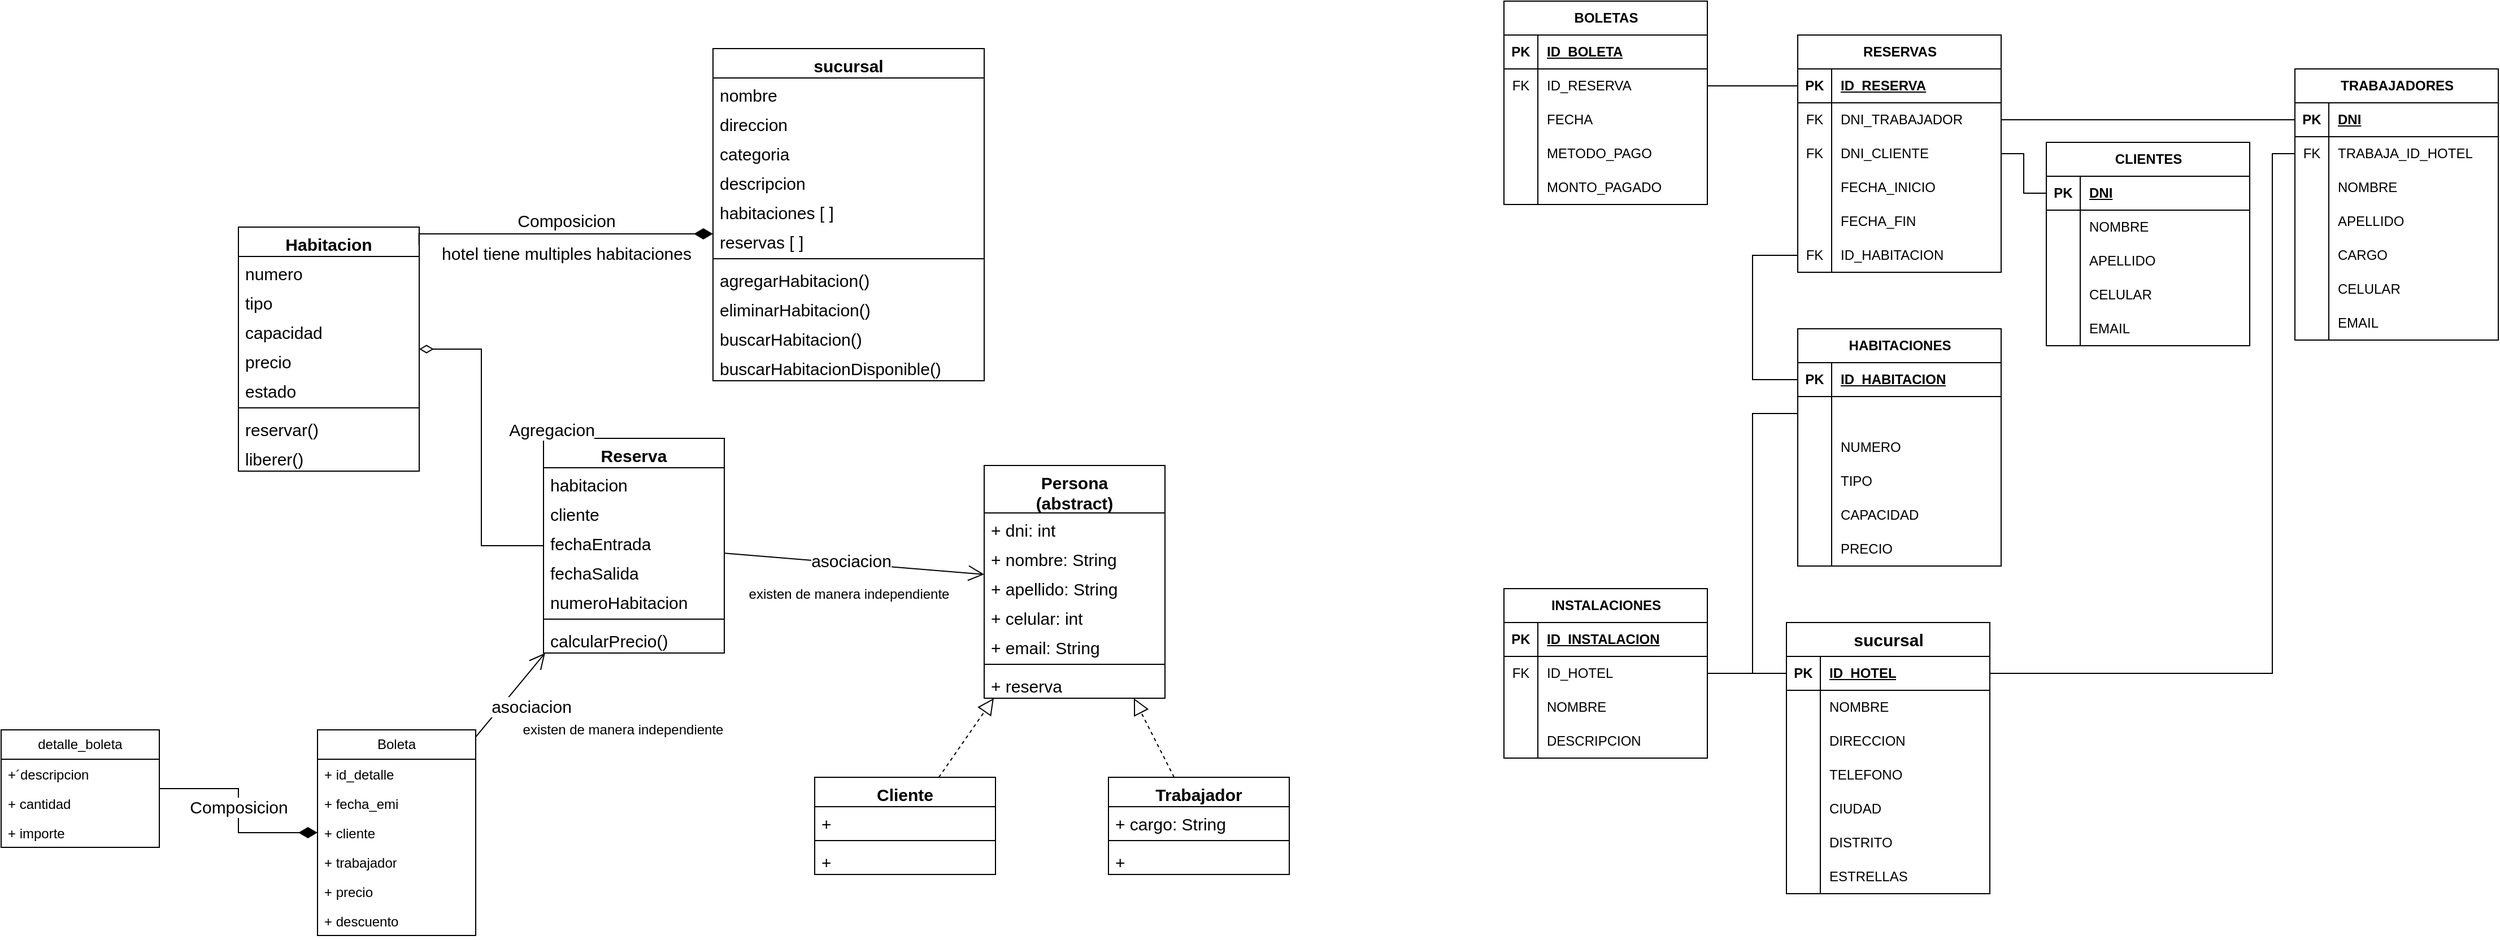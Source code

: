 <mxfile version="21.2.8" type="device">
  <diagram name="Página-1" id="wnHiJn_FPdJCQ1lk_fkM">
    <mxGraphModel dx="3377" dy="1728" grid="1" gridSize="10" guides="1" tooltips="1" connect="1" arrows="1" fold="1" page="1" pageScale="1" pageWidth="827" pageHeight="1169" math="0" shadow="0">
      <root>
        <mxCell id="0" />
        <mxCell id="1" parent="0" />
        <mxCell id="x1P0vUue6FVKOJzLM5xV-2" value="HABITACIONES" style="shape=table;startSize=30;container=1;collapsible=1;childLayout=tableLayout;fixedRows=1;rowLines=0;fontStyle=1;align=center;resizeLast=1;html=1;" parent="1" vertex="1">
          <mxGeometry x="-80" y="170" width="180" height="210" as="geometry" />
        </mxCell>
        <mxCell id="x1P0vUue6FVKOJzLM5xV-3" value="" style="shape=tableRow;horizontal=0;startSize=0;swimlaneHead=0;swimlaneBody=0;fillColor=none;collapsible=0;dropTarget=0;points=[[0,0.5],[1,0.5]];portConstraint=eastwest;top=0;left=0;right=0;bottom=1;" parent="x1P0vUue6FVKOJzLM5xV-2" vertex="1">
          <mxGeometry y="30" width="180" height="30" as="geometry" />
        </mxCell>
        <mxCell id="x1P0vUue6FVKOJzLM5xV-4" value="PK" style="shape=partialRectangle;connectable=0;fillColor=none;top=0;left=0;bottom=0;right=0;fontStyle=1;overflow=hidden;whiteSpace=wrap;html=1;" parent="x1P0vUue6FVKOJzLM5xV-3" vertex="1">
          <mxGeometry width="30" height="30" as="geometry">
            <mxRectangle width="30" height="30" as="alternateBounds" />
          </mxGeometry>
        </mxCell>
        <mxCell id="x1P0vUue6FVKOJzLM5xV-5" value="ID_HABITACION" style="shape=partialRectangle;connectable=0;fillColor=none;top=0;left=0;bottom=0;right=0;align=left;spacingLeft=6;fontStyle=5;overflow=hidden;whiteSpace=wrap;html=1;" parent="x1P0vUue6FVKOJzLM5xV-3" vertex="1">
          <mxGeometry x="30" width="150" height="30" as="geometry">
            <mxRectangle width="150" height="30" as="alternateBounds" />
          </mxGeometry>
        </mxCell>
        <mxCell id="JsAu7c1Cy_5JKnAvBkBy-130" style="shape=tableRow;horizontal=0;startSize=0;swimlaneHead=0;swimlaneBody=0;fillColor=none;collapsible=0;dropTarget=0;points=[[0,0.5],[1,0.5]];portConstraint=eastwest;top=0;left=0;right=0;bottom=0;" parent="x1P0vUue6FVKOJzLM5xV-2" vertex="1">
          <mxGeometry y="60" width="180" height="30" as="geometry" />
        </mxCell>
        <mxCell id="JsAu7c1Cy_5JKnAvBkBy-131" value="" style="shape=partialRectangle;connectable=0;fillColor=none;top=0;left=0;bottom=0;right=0;editable=1;overflow=hidden;whiteSpace=wrap;html=1;" parent="JsAu7c1Cy_5JKnAvBkBy-130" vertex="1">
          <mxGeometry width="30" height="30" as="geometry">
            <mxRectangle width="30" height="30" as="alternateBounds" />
          </mxGeometry>
        </mxCell>
        <mxCell id="JsAu7c1Cy_5JKnAvBkBy-132" value="" style="shape=partialRectangle;connectable=0;fillColor=none;top=0;left=0;bottom=0;right=0;align=left;spacingLeft=6;overflow=hidden;whiteSpace=wrap;html=1;" parent="JsAu7c1Cy_5JKnAvBkBy-130" vertex="1">
          <mxGeometry x="30" width="150" height="30" as="geometry">
            <mxRectangle width="150" height="30" as="alternateBounds" />
          </mxGeometry>
        </mxCell>
        <mxCell id="x1P0vUue6FVKOJzLM5xV-6" value="" style="shape=tableRow;horizontal=0;startSize=0;swimlaneHead=0;swimlaneBody=0;fillColor=none;collapsible=0;dropTarget=0;points=[[0,0.5],[1,0.5]];portConstraint=eastwest;top=0;left=0;right=0;bottom=0;" parent="x1P0vUue6FVKOJzLM5xV-2" vertex="1">
          <mxGeometry y="90" width="180" height="30" as="geometry" />
        </mxCell>
        <mxCell id="x1P0vUue6FVKOJzLM5xV-7" value="" style="shape=partialRectangle;connectable=0;fillColor=none;top=0;left=0;bottom=0;right=0;editable=1;overflow=hidden;whiteSpace=wrap;html=1;" parent="x1P0vUue6FVKOJzLM5xV-6" vertex="1">
          <mxGeometry width="30" height="30" as="geometry">
            <mxRectangle width="30" height="30" as="alternateBounds" />
          </mxGeometry>
        </mxCell>
        <mxCell id="x1P0vUue6FVKOJzLM5xV-8" value="NUMERO" style="shape=partialRectangle;connectable=0;fillColor=none;top=0;left=0;bottom=0;right=0;align=left;spacingLeft=6;overflow=hidden;whiteSpace=wrap;html=1;" parent="x1P0vUue6FVKOJzLM5xV-6" vertex="1">
          <mxGeometry x="30" width="150" height="30" as="geometry">
            <mxRectangle width="150" height="30" as="alternateBounds" />
          </mxGeometry>
        </mxCell>
        <mxCell id="x1P0vUue6FVKOJzLM5xV-9" value="" style="shape=tableRow;horizontal=0;startSize=0;swimlaneHead=0;swimlaneBody=0;fillColor=none;collapsible=0;dropTarget=0;points=[[0,0.5],[1,0.5]];portConstraint=eastwest;top=0;left=0;right=0;bottom=0;" parent="x1P0vUue6FVKOJzLM5xV-2" vertex="1">
          <mxGeometry y="120" width="180" height="30" as="geometry" />
        </mxCell>
        <mxCell id="x1P0vUue6FVKOJzLM5xV-10" value="" style="shape=partialRectangle;connectable=0;fillColor=none;top=0;left=0;bottom=0;right=0;editable=1;overflow=hidden;whiteSpace=wrap;html=1;" parent="x1P0vUue6FVKOJzLM5xV-9" vertex="1">
          <mxGeometry width="30" height="30" as="geometry">
            <mxRectangle width="30" height="30" as="alternateBounds" />
          </mxGeometry>
        </mxCell>
        <mxCell id="x1P0vUue6FVKOJzLM5xV-11" value="TIPO" style="shape=partialRectangle;connectable=0;fillColor=none;top=0;left=0;bottom=0;right=0;align=left;spacingLeft=6;overflow=hidden;whiteSpace=wrap;html=1;" parent="x1P0vUue6FVKOJzLM5xV-9" vertex="1">
          <mxGeometry x="30" width="150" height="30" as="geometry">
            <mxRectangle width="150" height="30" as="alternateBounds" />
          </mxGeometry>
        </mxCell>
        <mxCell id="x1P0vUue6FVKOJzLM5xV-12" value="" style="shape=tableRow;horizontal=0;startSize=0;swimlaneHead=0;swimlaneBody=0;fillColor=none;collapsible=0;dropTarget=0;points=[[0,0.5],[1,0.5]];portConstraint=eastwest;top=0;left=0;right=0;bottom=0;" parent="x1P0vUue6FVKOJzLM5xV-2" vertex="1">
          <mxGeometry y="150" width="180" height="30" as="geometry" />
        </mxCell>
        <mxCell id="x1P0vUue6FVKOJzLM5xV-13" value="" style="shape=partialRectangle;connectable=0;fillColor=none;top=0;left=0;bottom=0;right=0;editable=1;overflow=hidden;whiteSpace=wrap;html=1;" parent="x1P0vUue6FVKOJzLM5xV-12" vertex="1">
          <mxGeometry width="30" height="30" as="geometry">
            <mxRectangle width="30" height="30" as="alternateBounds" />
          </mxGeometry>
        </mxCell>
        <mxCell id="x1P0vUue6FVKOJzLM5xV-14" value="CAPACIDAD" style="shape=partialRectangle;connectable=0;fillColor=none;top=0;left=0;bottom=0;right=0;align=left;spacingLeft=6;overflow=hidden;whiteSpace=wrap;html=1;" parent="x1P0vUue6FVKOJzLM5xV-12" vertex="1">
          <mxGeometry x="30" width="150" height="30" as="geometry">
            <mxRectangle width="150" height="30" as="alternateBounds" />
          </mxGeometry>
        </mxCell>
        <mxCell id="x1P0vUue6FVKOJzLM5xV-73" style="shape=tableRow;horizontal=0;startSize=0;swimlaneHead=0;swimlaneBody=0;fillColor=none;collapsible=0;dropTarget=0;points=[[0,0.5],[1,0.5]];portConstraint=eastwest;top=0;left=0;right=0;bottom=0;" parent="x1P0vUue6FVKOJzLM5xV-2" vertex="1">
          <mxGeometry y="180" width="180" height="30" as="geometry" />
        </mxCell>
        <mxCell id="x1P0vUue6FVKOJzLM5xV-74" style="shape=partialRectangle;connectable=0;fillColor=none;top=0;left=0;bottom=0;right=0;editable=1;overflow=hidden;whiteSpace=wrap;html=1;" parent="x1P0vUue6FVKOJzLM5xV-73" vertex="1">
          <mxGeometry width="30" height="30" as="geometry">
            <mxRectangle width="30" height="30" as="alternateBounds" />
          </mxGeometry>
        </mxCell>
        <mxCell id="x1P0vUue6FVKOJzLM5xV-75" value="PRECIO" style="shape=partialRectangle;connectable=0;fillColor=none;top=0;left=0;bottom=0;right=0;align=left;spacingLeft=6;overflow=hidden;whiteSpace=wrap;html=1;" parent="x1P0vUue6FVKOJzLM5xV-73" vertex="1">
          <mxGeometry x="30" width="150" height="30" as="geometry">
            <mxRectangle width="150" height="30" as="alternateBounds" />
          </mxGeometry>
        </mxCell>
        <mxCell id="x1P0vUue6FVKOJzLM5xV-15" value="&lt;font style=&quot;font-size: 15px;&quot;&gt;sucursal&lt;/font&gt;" style="shape=table;startSize=30;container=1;collapsible=1;childLayout=tableLayout;fixedRows=1;rowLines=0;fontStyle=1;align=center;resizeLast=1;html=1;" parent="1" vertex="1">
          <mxGeometry x="-90" y="430" width="180" height="240" as="geometry" />
        </mxCell>
        <mxCell id="x1P0vUue6FVKOJzLM5xV-16" value="" style="shape=tableRow;horizontal=0;startSize=0;swimlaneHead=0;swimlaneBody=0;fillColor=none;collapsible=0;dropTarget=0;points=[[0,0.5],[1,0.5]];portConstraint=eastwest;top=0;left=0;right=0;bottom=1;" parent="x1P0vUue6FVKOJzLM5xV-15" vertex="1">
          <mxGeometry y="30" width="180" height="30" as="geometry" />
        </mxCell>
        <mxCell id="x1P0vUue6FVKOJzLM5xV-17" value="PK" style="shape=partialRectangle;connectable=0;fillColor=none;top=0;left=0;bottom=0;right=0;fontStyle=1;overflow=hidden;whiteSpace=wrap;html=1;" parent="x1P0vUue6FVKOJzLM5xV-16" vertex="1">
          <mxGeometry width="30" height="30" as="geometry">
            <mxRectangle width="30" height="30" as="alternateBounds" />
          </mxGeometry>
        </mxCell>
        <mxCell id="x1P0vUue6FVKOJzLM5xV-18" value="ID_HOTEL" style="shape=partialRectangle;connectable=0;fillColor=none;top=0;left=0;bottom=0;right=0;align=left;spacingLeft=6;fontStyle=5;overflow=hidden;whiteSpace=wrap;html=1;" parent="x1P0vUue6FVKOJzLM5xV-16" vertex="1">
          <mxGeometry x="30" width="150" height="30" as="geometry">
            <mxRectangle width="150" height="30" as="alternateBounds" />
          </mxGeometry>
        </mxCell>
        <mxCell id="x1P0vUue6FVKOJzLM5xV-19" value="" style="shape=tableRow;horizontal=0;startSize=0;swimlaneHead=0;swimlaneBody=0;fillColor=none;collapsible=0;dropTarget=0;points=[[0,0.5],[1,0.5]];portConstraint=eastwest;top=0;left=0;right=0;bottom=0;" parent="x1P0vUue6FVKOJzLM5xV-15" vertex="1">
          <mxGeometry y="60" width="180" height="30" as="geometry" />
        </mxCell>
        <mxCell id="x1P0vUue6FVKOJzLM5xV-20" value="" style="shape=partialRectangle;connectable=0;fillColor=none;top=0;left=0;bottom=0;right=0;editable=1;overflow=hidden;whiteSpace=wrap;html=1;" parent="x1P0vUue6FVKOJzLM5xV-19" vertex="1">
          <mxGeometry width="30" height="30" as="geometry">
            <mxRectangle width="30" height="30" as="alternateBounds" />
          </mxGeometry>
        </mxCell>
        <mxCell id="x1P0vUue6FVKOJzLM5xV-21" value="NOMBRE" style="shape=partialRectangle;connectable=0;fillColor=none;top=0;left=0;bottom=0;right=0;align=left;spacingLeft=6;overflow=hidden;whiteSpace=wrap;html=1;" parent="x1P0vUue6FVKOJzLM5xV-19" vertex="1">
          <mxGeometry x="30" width="150" height="30" as="geometry">
            <mxRectangle width="150" height="30" as="alternateBounds" />
          </mxGeometry>
        </mxCell>
        <mxCell id="x1P0vUue6FVKOJzLM5xV-22" value="" style="shape=tableRow;horizontal=0;startSize=0;swimlaneHead=0;swimlaneBody=0;fillColor=none;collapsible=0;dropTarget=0;points=[[0,0.5],[1,0.5]];portConstraint=eastwest;top=0;left=0;right=0;bottom=0;" parent="x1P0vUue6FVKOJzLM5xV-15" vertex="1">
          <mxGeometry y="90" width="180" height="30" as="geometry" />
        </mxCell>
        <mxCell id="x1P0vUue6FVKOJzLM5xV-23" value="" style="shape=partialRectangle;connectable=0;fillColor=none;top=0;left=0;bottom=0;right=0;editable=1;overflow=hidden;whiteSpace=wrap;html=1;" parent="x1P0vUue6FVKOJzLM5xV-22" vertex="1">
          <mxGeometry width="30" height="30" as="geometry">
            <mxRectangle width="30" height="30" as="alternateBounds" />
          </mxGeometry>
        </mxCell>
        <mxCell id="x1P0vUue6FVKOJzLM5xV-24" value="DIRECCION" style="shape=partialRectangle;connectable=0;fillColor=none;top=0;left=0;bottom=0;right=0;align=left;spacingLeft=6;overflow=hidden;whiteSpace=wrap;html=1;" parent="x1P0vUue6FVKOJzLM5xV-22" vertex="1">
          <mxGeometry x="30" width="150" height="30" as="geometry">
            <mxRectangle width="150" height="30" as="alternateBounds" />
          </mxGeometry>
        </mxCell>
        <mxCell id="IeeBFuhhyK9SeKI21cNy-7" style="shape=tableRow;horizontal=0;startSize=0;swimlaneHead=0;swimlaneBody=0;fillColor=none;collapsible=0;dropTarget=0;points=[[0,0.5],[1,0.5]];portConstraint=eastwest;top=0;left=0;right=0;bottom=0;" parent="x1P0vUue6FVKOJzLM5xV-15" vertex="1">
          <mxGeometry y="120" width="180" height="30" as="geometry" />
        </mxCell>
        <mxCell id="IeeBFuhhyK9SeKI21cNy-8" style="shape=partialRectangle;connectable=0;fillColor=none;top=0;left=0;bottom=0;right=0;editable=1;overflow=hidden;whiteSpace=wrap;html=1;" parent="IeeBFuhhyK9SeKI21cNy-7" vertex="1">
          <mxGeometry width="30" height="30" as="geometry">
            <mxRectangle width="30" height="30" as="alternateBounds" />
          </mxGeometry>
        </mxCell>
        <mxCell id="IeeBFuhhyK9SeKI21cNy-9" value="TELEFONO" style="shape=partialRectangle;connectable=0;fillColor=none;top=0;left=0;bottom=0;right=0;align=left;spacingLeft=6;overflow=hidden;whiteSpace=wrap;html=1;" parent="IeeBFuhhyK9SeKI21cNy-7" vertex="1">
          <mxGeometry x="30" width="150" height="30" as="geometry">
            <mxRectangle width="150" height="30" as="alternateBounds" />
          </mxGeometry>
        </mxCell>
        <mxCell id="x1P0vUue6FVKOJzLM5xV-25" value="" style="shape=tableRow;horizontal=0;startSize=0;swimlaneHead=0;swimlaneBody=0;fillColor=none;collapsible=0;dropTarget=0;points=[[0,0.5],[1,0.5]];portConstraint=eastwest;top=0;left=0;right=0;bottom=0;" parent="x1P0vUue6FVKOJzLM5xV-15" vertex="1">
          <mxGeometry y="150" width="180" height="30" as="geometry" />
        </mxCell>
        <mxCell id="x1P0vUue6FVKOJzLM5xV-26" value="" style="shape=partialRectangle;connectable=0;fillColor=none;top=0;left=0;bottom=0;right=0;editable=1;overflow=hidden;whiteSpace=wrap;html=1;" parent="x1P0vUue6FVKOJzLM5xV-25" vertex="1">
          <mxGeometry width="30" height="30" as="geometry">
            <mxRectangle width="30" height="30" as="alternateBounds" />
          </mxGeometry>
        </mxCell>
        <mxCell id="x1P0vUue6FVKOJzLM5xV-27" value="CIUDAD" style="shape=partialRectangle;connectable=0;fillColor=none;top=0;left=0;bottom=0;right=0;align=left;spacingLeft=6;overflow=hidden;whiteSpace=wrap;html=1;" parent="x1P0vUue6FVKOJzLM5xV-25" vertex="1">
          <mxGeometry x="30" width="150" height="30" as="geometry">
            <mxRectangle width="150" height="30" as="alternateBounds" />
          </mxGeometry>
        </mxCell>
        <mxCell id="x1P0vUue6FVKOJzLM5xV-132" style="shape=tableRow;horizontal=0;startSize=0;swimlaneHead=0;swimlaneBody=0;fillColor=none;collapsible=0;dropTarget=0;points=[[0,0.5],[1,0.5]];portConstraint=eastwest;top=0;left=0;right=0;bottom=0;" parent="x1P0vUue6FVKOJzLM5xV-15" vertex="1">
          <mxGeometry y="180" width="180" height="30" as="geometry" />
        </mxCell>
        <mxCell id="x1P0vUue6FVKOJzLM5xV-133" style="shape=partialRectangle;connectable=0;fillColor=none;top=0;left=0;bottom=0;right=0;editable=1;overflow=hidden;whiteSpace=wrap;html=1;" parent="x1P0vUue6FVKOJzLM5xV-132" vertex="1">
          <mxGeometry width="30" height="30" as="geometry">
            <mxRectangle width="30" height="30" as="alternateBounds" />
          </mxGeometry>
        </mxCell>
        <mxCell id="x1P0vUue6FVKOJzLM5xV-134" value="DISTRITO" style="shape=partialRectangle;connectable=0;fillColor=none;top=0;left=0;bottom=0;right=0;align=left;spacingLeft=6;overflow=hidden;whiteSpace=wrap;html=1;" parent="x1P0vUue6FVKOJzLM5xV-132" vertex="1">
          <mxGeometry x="30" width="150" height="30" as="geometry">
            <mxRectangle width="150" height="30" as="alternateBounds" />
          </mxGeometry>
        </mxCell>
        <mxCell id="x1P0vUue6FVKOJzLM5xV-70" style="shape=tableRow;horizontal=0;startSize=0;swimlaneHead=0;swimlaneBody=0;fillColor=none;collapsible=0;dropTarget=0;points=[[0,0.5],[1,0.5]];portConstraint=eastwest;top=0;left=0;right=0;bottom=0;" parent="x1P0vUue6FVKOJzLM5xV-15" vertex="1">
          <mxGeometry y="210" width="180" height="30" as="geometry" />
        </mxCell>
        <mxCell id="x1P0vUue6FVKOJzLM5xV-71" style="shape=partialRectangle;connectable=0;fillColor=none;top=0;left=0;bottom=0;right=0;editable=1;overflow=hidden;whiteSpace=wrap;html=1;" parent="x1P0vUue6FVKOJzLM5xV-70" vertex="1">
          <mxGeometry width="30" height="30" as="geometry">
            <mxRectangle width="30" height="30" as="alternateBounds" />
          </mxGeometry>
        </mxCell>
        <mxCell id="x1P0vUue6FVKOJzLM5xV-72" value="ESTRELLAS" style="shape=partialRectangle;connectable=0;fillColor=none;top=0;left=0;bottom=0;right=0;align=left;spacingLeft=6;overflow=hidden;whiteSpace=wrap;html=1;" parent="x1P0vUue6FVKOJzLM5xV-70" vertex="1">
          <mxGeometry x="30" width="150" height="30" as="geometry">
            <mxRectangle width="150" height="30" as="alternateBounds" />
          </mxGeometry>
        </mxCell>
        <mxCell id="x1P0vUue6FVKOJzLM5xV-28" value="RESERVAS" style="shape=table;startSize=30;container=1;collapsible=1;childLayout=tableLayout;fixedRows=1;rowLines=0;fontStyle=1;align=center;resizeLast=1;html=1;" parent="1" vertex="1">
          <mxGeometry x="-80" y="-90" width="180" height="210" as="geometry">
            <mxRectangle x="360" y="400" width="100" height="30" as="alternateBounds" />
          </mxGeometry>
        </mxCell>
        <mxCell id="x1P0vUue6FVKOJzLM5xV-29" value="" style="shape=tableRow;horizontal=0;startSize=0;swimlaneHead=0;swimlaneBody=0;fillColor=none;collapsible=0;dropTarget=0;points=[[0,0.5],[1,0.5]];portConstraint=eastwest;top=0;left=0;right=0;bottom=1;" parent="x1P0vUue6FVKOJzLM5xV-28" vertex="1">
          <mxGeometry y="30" width="180" height="30" as="geometry" />
        </mxCell>
        <mxCell id="x1P0vUue6FVKOJzLM5xV-30" value="PK" style="shape=partialRectangle;connectable=0;fillColor=none;top=0;left=0;bottom=0;right=0;fontStyle=1;overflow=hidden;whiteSpace=wrap;html=1;" parent="x1P0vUue6FVKOJzLM5xV-29" vertex="1">
          <mxGeometry width="30" height="30" as="geometry">
            <mxRectangle width="30" height="30" as="alternateBounds" />
          </mxGeometry>
        </mxCell>
        <mxCell id="x1P0vUue6FVKOJzLM5xV-31" value="ID_RESERVA" style="shape=partialRectangle;connectable=0;fillColor=none;top=0;left=0;bottom=0;right=0;align=left;spacingLeft=6;fontStyle=5;overflow=hidden;whiteSpace=wrap;html=1;" parent="x1P0vUue6FVKOJzLM5xV-29" vertex="1">
          <mxGeometry x="30" width="150" height="30" as="geometry">
            <mxRectangle width="150" height="30" as="alternateBounds" />
          </mxGeometry>
        </mxCell>
        <mxCell id="Sz8S2p66AalRjfl9gAjb-14" style="shape=tableRow;horizontal=0;startSize=0;swimlaneHead=0;swimlaneBody=0;fillColor=none;collapsible=0;dropTarget=0;points=[[0,0.5],[1,0.5]];portConstraint=eastwest;top=0;left=0;right=0;bottom=0;" parent="x1P0vUue6FVKOJzLM5xV-28" vertex="1">
          <mxGeometry y="60" width="180" height="30" as="geometry" />
        </mxCell>
        <mxCell id="Sz8S2p66AalRjfl9gAjb-15" value="FK" style="shape=partialRectangle;connectable=0;fillColor=none;top=0;left=0;bottom=0;right=0;editable=1;overflow=hidden;whiteSpace=wrap;html=1;" parent="Sz8S2p66AalRjfl9gAjb-14" vertex="1">
          <mxGeometry width="30" height="30" as="geometry">
            <mxRectangle width="30" height="30" as="alternateBounds" />
          </mxGeometry>
        </mxCell>
        <mxCell id="Sz8S2p66AalRjfl9gAjb-16" value="DNI_TRABAJADOR" style="shape=partialRectangle;connectable=0;fillColor=none;top=0;left=0;bottom=0;right=0;align=left;spacingLeft=6;overflow=hidden;whiteSpace=wrap;html=1;" parent="Sz8S2p66AalRjfl9gAjb-14" vertex="1">
          <mxGeometry x="30" width="150" height="30" as="geometry">
            <mxRectangle width="150" height="30" as="alternateBounds" />
          </mxGeometry>
        </mxCell>
        <mxCell id="x1P0vUue6FVKOJzLM5xV-38" value="" style="shape=tableRow;horizontal=0;startSize=0;swimlaneHead=0;swimlaneBody=0;fillColor=none;collapsible=0;dropTarget=0;points=[[0,0.5],[1,0.5]];portConstraint=eastwest;top=0;left=0;right=0;bottom=0;" parent="x1P0vUue6FVKOJzLM5xV-28" vertex="1">
          <mxGeometry y="90" width="180" height="30" as="geometry" />
        </mxCell>
        <mxCell id="x1P0vUue6FVKOJzLM5xV-39" value="FK" style="shape=partialRectangle;connectable=0;fillColor=none;top=0;left=0;bottom=0;right=0;editable=1;overflow=hidden;whiteSpace=wrap;html=1;" parent="x1P0vUue6FVKOJzLM5xV-38" vertex="1">
          <mxGeometry width="30" height="30" as="geometry">
            <mxRectangle width="30" height="30" as="alternateBounds" />
          </mxGeometry>
        </mxCell>
        <mxCell id="x1P0vUue6FVKOJzLM5xV-40" value="DNI_CLIENTE" style="shape=partialRectangle;connectable=0;fillColor=none;top=0;left=0;bottom=0;right=0;align=left;spacingLeft=6;overflow=hidden;whiteSpace=wrap;html=1;" parent="x1P0vUue6FVKOJzLM5xV-38" vertex="1">
          <mxGeometry x="30" width="150" height="30" as="geometry">
            <mxRectangle width="150" height="30" as="alternateBounds" />
          </mxGeometry>
        </mxCell>
        <mxCell id="x1P0vUue6FVKOJzLM5xV-32" value="" style="shape=tableRow;horizontal=0;startSize=0;swimlaneHead=0;swimlaneBody=0;fillColor=none;collapsible=0;dropTarget=0;points=[[0,0.5],[1,0.5]];portConstraint=eastwest;top=0;left=0;right=0;bottom=0;" parent="x1P0vUue6FVKOJzLM5xV-28" vertex="1">
          <mxGeometry y="120" width="180" height="30" as="geometry" />
        </mxCell>
        <mxCell id="x1P0vUue6FVKOJzLM5xV-33" value="" style="shape=partialRectangle;connectable=0;fillColor=none;top=0;left=0;bottom=0;right=0;editable=1;overflow=hidden;whiteSpace=wrap;html=1;" parent="x1P0vUue6FVKOJzLM5xV-32" vertex="1">
          <mxGeometry width="30" height="30" as="geometry">
            <mxRectangle width="30" height="30" as="alternateBounds" />
          </mxGeometry>
        </mxCell>
        <mxCell id="x1P0vUue6FVKOJzLM5xV-34" value="FECHA_INICIO" style="shape=partialRectangle;connectable=0;fillColor=none;top=0;left=0;bottom=0;right=0;align=left;spacingLeft=6;overflow=hidden;whiteSpace=wrap;html=1;" parent="x1P0vUue6FVKOJzLM5xV-32" vertex="1">
          <mxGeometry x="30" width="150" height="30" as="geometry">
            <mxRectangle width="150" height="30" as="alternateBounds" />
          </mxGeometry>
        </mxCell>
        <mxCell id="x1P0vUue6FVKOJzLM5xV-35" value="" style="shape=tableRow;horizontal=0;startSize=0;swimlaneHead=0;swimlaneBody=0;fillColor=none;collapsible=0;dropTarget=0;points=[[0,0.5],[1,0.5]];portConstraint=eastwest;top=0;left=0;right=0;bottom=0;" parent="x1P0vUue6FVKOJzLM5xV-28" vertex="1">
          <mxGeometry y="150" width="180" height="30" as="geometry" />
        </mxCell>
        <mxCell id="x1P0vUue6FVKOJzLM5xV-36" value="" style="shape=partialRectangle;connectable=0;fillColor=none;top=0;left=0;bottom=0;right=0;editable=1;overflow=hidden;whiteSpace=wrap;html=1;" parent="x1P0vUue6FVKOJzLM5xV-35" vertex="1">
          <mxGeometry width="30" height="30" as="geometry">
            <mxRectangle width="30" height="30" as="alternateBounds" />
          </mxGeometry>
        </mxCell>
        <mxCell id="x1P0vUue6FVKOJzLM5xV-37" value="FECHA_FIN" style="shape=partialRectangle;connectable=0;fillColor=none;top=0;left=0;bottom=0;right=0;align=left;spacingLeft=6;overflow=hidden;whiteSpace=wrap;html=1;" parent="x1P0vUue6FVKOJzLM5xV-35" vertex="1">
          <mxGeometry x="30" width="150" height="30" as="geometry">
            <mxRectangle width="150" height="30" as="alternateBounds" />
          </mxGeometry>
        </mxCell>
        <mxCell id="x1P0vUue6FVKOJzLM5xV-79" style="shape=tableRow;horizontal=0;startSize=0;swimlaneHead=0;swimlaneBody=0;fillColor=none;collapsible=0;dropTarget=0;points=[[0,0.5],[1,0.5]];portConstraint=eastwest;top=0;left=0;right=0;bottom=0;" parent="x1P0vUue6FVKOJzLM5xV-28" vertex="1">
          <mxGeometry y="180" width="180" height="30" as="geometry" />
        </mxCell>
        <mxCell id="x1P0vUue6FVKOJzLM5xV-80" value="FK" style="shape=partialRectangle;connectable=0;fillColor=none;top=0;left=0;bottom=0;right=0;editable=1;overflow=hidden;whiteSpace=wrap;html=1;" parent="x1P0vUue6FVKOJzLM5xV-79" vertex="1">
          <mxGeometry width="30" height="30" as="geometry">
            <mxRectangle width="30" height="30" as="alternateBounds" />
          </mxGeometry>
        </mxCell>
        <mxCell id="x1P0vUue6FVKOJzLM5xV-81" value="ID_HABITACION" style="shape=partialRectangle;connectable=0;fillColor=none;top=0;left=0;bottom=0;right=0;align=left;spacingLeft=6;overflow=hidden;whiteSpace=wrap;html=1;" parent="x1P0vUue6FVKOJzLM5xV-79" vertex="1">
          <mxGeometry x="30" width="150" height="30" as="geometry">
            <mxRectangle width="150" height="30" as="alternateBounds" />
          </mxGeometry>
        </mxCell>
        <mxCell id="x1P0vUue6FVKOJzLM5xV-41" value="CLIENTES" style="shape=table;startSize=30;container=1;collapsible=1;childLayout=tableLayout;fixedRows=1;rowLines=0;fontStyle=1;align=center;resizeLast=1;html=1;" parent="1" vertex="1">
          <mxGeometry x="140" y="5" width="180" height="180" as="geometry" />
        </mxCell>
        <mxCell id="x1P0vUue6FVKOJzLM5xV-42" value="" style="shape=tableRow;horizontal=0;startSize=0;swimlaneHead=0;swimlaneBody=0;fillColor=none;collapsible=0;dropTarget=0;points=[[0,0.5],[1,0.5]];portConstraint=eastwest;top=0;left=0;right=0;bottom=1;" parent="x1P0vUue6FVKOJzLM5xV-41" vertex="1">
          <mxGeometry y="30" width="180" height="30" as="geometry" />
        </mxCell>
        <mxCell id="x1P0vUue6FVKOJzLM5xV-43" value="PK" style="shape=partialRectangle;connectable=0;fillColor=none;top=0;left=0;bottom=0;right=0;fontStyle=1;overflow=hidden;whiteSpace=wrap;html=1;" parent="x1P0vUue6FVKOJzLM5xV-42" vertex="1">
          <mxGeometry width="30" height="30" as="geometry">
            <mxRectangle width="30" height="30" as="alternateBounds" />
          </mxGeometry>
        </mxCell>
        <mxCell id="x1P0vUue6FVKOJzLM5xV-44" value="DNI" style="shape=partialRectangle;connectable=0;fillColor=none;top=0;left=0;bottom=0;right=0;align=left;spacingLeft=6;fontStyle=5;overflow=hidden;whiteSpace=wrap;html=1;" parent="x1P0vUue6FVKOJzLM5xV-42" vertex="1">
          <mxGeometry x="30" width="150" height="30" as="geometry">
            <mxRectangle width="150" height="30" as="alternateBounds" />
          </mxGeometry>
        </mxCell>
        <mxCell id="x1P0vUue6FVKOJzLM5xV-45" value="" style="shape=tableRow;horizontal=0;startSize=0;swimlaneHead=0;swimlaneBody=0;fillColor=none;collapsible=0;dropTarget=0;points=[[0,0.5],[1,0.5]];portConstraint=eastwest;top=0;left=0;right=0;bottom=0;" parent="x1P0vUue6FVKOJzLM5xV-41" vertex="1">
          <mxGeometry y="60" width="180" height="30" as="geometry" />
        </mxCell>
        <mxCell id="x1P0vUue6FVKOJzLM5xV-46" value="" style="shape=partialRectangle;connectable=0;fillColor=none;top=0;left=0;bottom=0;right=0;editable=1;overflow=hidden;whiteSpace=wrap;html=1;" parent="x1P0vUue6FVKOJzLM5xV-45" vertex="1">
          <mxGeometry width="30" height="30" as="geometry">
            <mxRectangle width="30" height="30" as="alternateBounds" />
          </mxGeometry>
        </mxCell>
        <mxCell id="x1P0vUue6FVKOJzLM5xV-47" value="NOMBRE" style="shape=partialRectangle;connectable=0;fillColor=none;top=0;left=0;bottom=0;right=0;align=left;spacingLeft=6;overflow=hidden;whiteSpace=wrap;html=1;" parent="x1P0vUue6FVKOJzLM5xV-45" vertex="1">
          <mxGeometry x="30" width="150" height="30" as="geometry">
            <mxRectangle width="150" height="30" as="alternateBounds" />
          </mxGeometry>
        </mxCell>
        <mxCell id="x1P0vUue6FVKOJzLM5xV-48" value="" style="shape=tableRow;horizontal=0;startSize=0;swimlaneHead=0;swimlaneBody=0;fillColor=none;collapsible=0;dropTarget=0;points=[[0,0.5],[1,0.5]];portConstraint=eastwest;top=0;left=0;right=0;bottom=0;" parent="x1P0vUue6FVKOJzLM5xV-41" vertex="1">
          <mxGeometry y="90" width="180" height="30" as="geometry" />
        </mxCell>
        <mxCell id="x1P0vUue6FVKOJzLM5xV-49" value="" style="shape=partialRectangle;connectable=0;fillColor=none;top=0;left=0;bottom=0;right=0;editable=1;overflow=hidden;whiteSpace=wrap;html=1;" parent="x1P0vUue6FVKOJzLM5xV-48" vertex="1">
          <mxGeometry width="30" height="30" as="geometry">
            <mxRectangle width="30" height="30" as="alternateBounds" />
          </mxGeometry>
        </mxCell>
        <mxCell id="x1P0vUue6FVKOJzLM5xV-50" value="APELLIDO" style="shape=partialRectangle;connectable=0;fillColor=none;top=0;left=0;bottom=0;right=0;align=left;spacingLeft=6;overflow=hidden;whiteSpace=wrap;html=1;" parent="x1P0vUue6FVKOJzLM5xV-48" vertex="1">
          <mxGeometry x="30" width="150" height="30" as="geometry">
            <mxRectangle width="150" height="30" as="alternateBounds" />
          </mxGeometry>
        </mxCell>
        <mxCell id="IeeBFuhhyK9SeKI21cNy-1" style="shape=tableRow;horizontal=0;startSize=0;swimlaneHead=0;swimlaneBody=0;fillColor=none;collapsible=0;dropTarget=0;points=[[0,0.5],[1,0.5]];portConstraint=eastwest;top=0;left=0;right=0;bottom=0;" parent="x1P0vUue6FVKOJzLM5xV-41" vertex="1">
          <mxGeometry y="120" width="180" height="30" as="geometry" />
        </mxCell>
        <mxCell id="IeeBFuhhyK9SeKI21cNy-2" style="shape=partialRectangle;connectable=0;fillColor=none;top=0;left=0;bottom=0;right=0;editable=1;overflow=hidden;whiteSpace=wrap;html=1;" parent="IeeBFuhhyK9SeKI21cNy-1" vertex="1">
          <mxGeometry width="30" height="30" as="geometry">
            <mxRectangle width="30" height="30" as="alternateBounds" />
          </mxGeometry>
        </mxCell>
        <mxCell id="IeeBFuhhyK9SeKI21cNy-3" value="CELULAR" style="shape=partialRectangle;connectable=0;fillColor=none;top=0;left=0;bottom=0;right=0;align=left;spacingLeft=6;overflow=hidden;whiteSpace=wrap;html=1;" parent="IeeBFuhhyK9SeKI21cNy-1" vertex="1">
          <mxGeometry x="30" width="150" height="30" as="geometry">
            <mxRectangle width="150" height="30" as="alternateBounds" />
          </mxGeometry>
        </mxCell>
        <mxCell id="IeeBFuhhyK9SeKI21cNy-4" style="shape=tableRow;horizontal=0;startSize=0;swimlaneHead=0;swimlaneBody=0;fillColor=none;collapsible=0;dropTarget=0;points=[[0,0.5],[1,0.5]];portConstraint=eastwest;top=0;left=0;right=0;bottom=0;" parent="x1P0vUue6FVKOJzLM5xV-41" vertex="1">
          <mxGeometry y="150" width="180" height="30" as="geometry" />
        </mxCell>
        <mxCell id="IeeBFuhhyK9SeKI21cNy-5" style="shape=partialRectangle;connectable=0;fillColor=none;top=0;left=0;bottom=0;right=0;editable=1;overflow=hidden;whiteSpace=wrap;html=1;" parent="IeeBFuhhyK9SeKI21cNy-4" vertex="1">
          <mxGeometry width="30" height="30" as="geometry">
            <mxRectangle width="30" height="30" as="alternateBounds" />
          </mxGeometry>
        </mxCell>
        <mxCell id="IeeBFuhhyK9SeKI21cNy-6" value="EMAIL" style="shape=partialRectangle;connectable=0;fillColor=none;top=0;left=0;bottom=0;right=0;align=left;spacingLeft=6;overflow=hidden;whiteSpace=wrap;html=1;" parent="IeeBFuhhyK9SeKI21cNy-4" vertex="1">
          <mxGeometry x="30" width="150" height="30" as="geometry">
            <mxRectangle width="150" height="30" as="alternateBounds" />
          </mxGeometry>
        </mxCell>
        <mxCell id="x1P0vUue6FVKOJzLM5xV-54" value="BOLETAS" style="shape=table;startSize=30;container=1;collapsible=1;childLayout=tableLayout;fixedRows=1;rowLines=0;fontStyle=1;align=center;resizeLast=1;html=1;" parent="1" vertex="1">
          <mxGeometry x="-340" y="-120" width="180" height="180" as="geometry" />
        </mxCell>
        <mxCell id="x1P0vUue6FVKOJzLM5xV-55" value="" style="shape=tableRow;horizontal=0;startSize=0;swimlaneHead=0;swimlaneBody=0;fillColor=none;collapsible=0;dropTarget=0;points=[[0,0.5],[1,0.5]];portConstraint=eastwest;top=0;left=0;right=0;bottom=1;" parent="x1P0vUue6FVKOJzLM5xV-54" vertex="1">
          <mxGeometry y="30" width="180" height="30" as="geometry" />
        </mxCell>
        <mxCell id="x1P0vUue6FVKOJzLM5xV-56" value="PK" style="shape=partialRectangle;connectable=0;fillColor=none;top=0;left=0;bottom=0;right=0;fontStyle=1;overflow=hidden;whiteSpace=wrap;html=1;" parent="x1P0vUue6FVKOJzLM5xV-55" vertex="1">
          <mxGeometry width="30" height="30" as="geometry">
            <mxRectangle width="30" height="30" as="alternateBounds" />
          </mxGeometry>
        </mxCell>
        <mxCell id="x1P0vUue6FVKOJzLM5xV-57" value="ID_BOLETA" style="shape=partialRectangle;connectable=0;fillColor=none;top=0;left=0;bottom=0;right=0;align=left;spacingLeft=6;fontStyle=5;overflow=hidden;whiteSpace=wrap;html=1;" parent="x1P0vUue6FVKOJzLM5xV-55" vertex="1">
          <mxGeometry x="30" width="150" height="30" as="geometry">
            <mxRectangle width="150" height="30" as="alternateBounds" />
          </mxGeometry>
        </mxCell>
        <mxCell id="x1P0vUue6FVKOJzLM5xV-58" value="" style="shape=tableRow;horizontal=0;startSize=0;swimlaneHead=0;swimlaneBody=0;fillColor=none;collapsible=0;dropTarget=0;points=[[0,0.5],[1,0.5]];portConstraint=eastwest;top=0;left=0;right=0;bottom=0;" parent="x1P0vUue6FVKOJzLM5xV-54" vertex="1">
          <mxGeometry y="60" width="180" height="30" as="geometry" />
        </mxCell>
        <mxCell id="x1P0vUue6FVKOJzLM5xV-59" value="FK" style="shape=partialRectangle;connectable=0;fillColor=none;top=0;left=0;bottom=0;right=0;editable=1;overflow=hidden;whiteSpace=wrap;html=1;" parent="x1P0vUue6FVKOJzLM5xV-58" vertex="1">
          <mxGeometry width="30" height="30" as="geometry">
            <mxRectangle width="30" height="30" as="alternateBounds" />
          </mxGeometry>
        </mxCell>
        <mxCell id="x1P0vUue6FVKOJzLM5xV-60" value="ID_RESERVA" style="shape=partialRectangle;connectable=0;fillColor=none;top=0;left=0;bottom=0;right=0;align=left;spacingLeft=6;overflow=hidden;whiteSpace=wrap;html=1;" parent="x1P0vUue6FVKOJzLM5xV-58" vertex="1">
          <mxGeometry x="30" width="150" height="30" as="geometry">
            <mxRectangle width="150" height="30" as="alternateBounds" />
          </mxGeometry>
        </mxCell>
        <mxCell id="x1P0vUue6FVKOJzLM5xV-129" style="shape=tableRow;horizontal=0;startSize=0;swimlaneHead=0;swimlaneBody=0;fillColor=none;collapsible=0;dropTarget=0;points=[[0,0.5],[1,0.5]];portConstraint=eastwest;top=0;left=0;right=0;bottom=0;" parent="x1P0vUue6FVKOJzLM5xV-54" vertex="1">
          <mxGeometry y="90" width="180" height="30" as="geometry" />
        </mxCell>
        <mxCell id="x1P0vUue6FVKOJzLM5xV-130" style="shape=partialRectangle;connectable=0;fillColor=none;top=0;left=0;bottom=0;right=0;editable=1;overflow=hidden;whiteSpace=wrap;html=1;" parent="x1P0vUue6FVKOJzLM5xV-129" vertex="1">
          <mxGeometry width="30" height="30" as="geometry">
            <mxRectangle width="30" height="30" as="alternateBounds" />
          </mxGeometry>
        </mxCell>
        <mxCell id="x1P0vUue6FVKOJzLM5xV-131" value="FECHA" style="shape=partialRectangle;connectable=0;fillColor=none;top=0;left=0;bottom=0;right=0;align=left;spacingLeft=6;overflow=hidden;whiteSpace=wrap;html=1;" parent="x1P0vUue6FVKOJzLM5xV-129" vertex="1">
          <mxGeometry x="30" width="150" height="30" as="geometry">
            <mxRectangle width="150" height="30" as="alternateBounds" />
          </mxGeometry>
        </mxCell>
        <mxCell id="x1P0vUue6FVKOJzLM5xV-64" value="" style="shape=tableRow;horizontal=0;startSize=0;swimlaneHead=0;swimlaneBody=0;fillColor=none;collapsible=0;dropTarget=0;points=[[0,0.5],[1,0.5]];portConstraint=eastwest;top=0;left=0;right=0;bottom=0;" parent="x1P0vUue6FVKOJzLM5xV-54" vertex="1">
          <mxGeometry y="120" width="180" height="30" as="geometry" />
        </mxCell>
        <mxCell id="x1P0vUue6FVKOJzLM5xV-65" value="" style="shape=partialRectangle;connectable=0;fillColor=none;top=0;left=0;bottom=0;right=0;editable=1;overflow=hidden;whiteSpace=wrap;html=1;" parent="x1P0vUue6FVKOJzLM5xV-64" vertex="1">
          <mxGeometry width="30" height="30" as="geometry">
            <mxRectangle width="30" height="30" as="alternateBounds" />
          </mxGeometry>
        </mxCell>
        <mxCell id="x1P0vUue6FVKOJzLM5xV-66" value="METODO_PAGO" style="shape=partialRectangle;connectable=0;fillColor=none;top=0;left=0;bottom=0;right=0;align=left;spacingLeft=6;overflow=hidden;whiteSpace=wrap;html=1;" parent="x1P0vUue6FVKOJzLM5xV-64" vertex="1">
          <mxGeometry x="30" width="150" height="30" as="geometry">
            <mxRectangle width="150" height="30" as="alternateBounds" />
          </mxGeometry>
        </mxCell>
        <mxCell id="x1P0vUue6FVKOJzLM5xV-61" value="" style="shape=tableRow;horizontal=0;startSize=0;swimlaneHead=0;swimlaneBody=0;fillColor=none;collapsible=0;dropTarget=0;points=[[0,0.5],[1,0.5]];portConstraint=eastwest;top=0;left=0;right=0;bottom=0;" parent="x1P0vUue6FVKOJzLM5xV-54" vertex="1">
          <mxGeometry y="150" width="180" height="30" as="geometry" />
        </mxCell>
        <mxCell id="x1P0vUue6FVKOJzLM5xV-62" value="" style="shape=partialRectangle;connectable=0;fillColor=none;top=0;left=0;bottom=0;right=0;editable=1;overflow=hidden;whiteSpace=wrap;html=1;" parent="x1P0vUue6FVKOJzLM5xV-61" vertex="1">
          <mxGeometry width="30" height="30" as="geometry">
            <mxRectangle width="30" height="30" as="alternateBounds" />
          </mxGeometry>
        </mxCell>
        <mxCell id="x1P0vUue6FVKOJzLM5xV-63" value="MONTO_PAGADO" style="shape=partialRectangle;connectable=0;fillColor=none;top=0;left=0;bottom=0;right=0;align=left;spacingLeft=6;overflow=hidden;whiteSpace=wrap;html=1;" parent="x1P0vUue6FVKOJzLM5xV-61" vertex="1">
          <mxGeometry x="30" width="150" height="30" as="geometry">
            <mxRectangle width="150" height="30" as="alternateBounds" />
          </mxGeometry>
        </mxCell>
        <mxCell id="x1P0vUue6FVKOJzLM5xV-91" style="edgeStyle=orthogonalEdgeStyle;rounded=0;orthogonalLoop=1;jettySize=auto;html=1;endArrow=none;endFill=0;" parent="1" target="x1P0vUue6FVKOJzLM5xV-16" edge="1">
          <mxGeometry relative="1" as="geometry" />
        </mxCell>
        <mxCell id="x1P0vUue6FVKOJzLM5xV-96" style="edgeStyle=orthogonalEdgeStyle;rounded=0;orthogonalLoop=1;jettySize=auto;html=1;endArrow=none;endFill=0;" parent="1" source="x1P0vUue6FVKOJzLM5xV-79" target="x1P0vUue6FVKOJzLM5xV-3" edge="1">
          <mxGeometry relative="1" as="geometry">
            <Array as="points">
              <mxPoint x="-120" y="105" />
              <mxPoint x="-120" y="215" />
            </Array>
          </mxGeometry>
        </mxCell>
        <mxCell id="x1P0vUue6FVKOJzLM5xV-97" style="edgeStyle=orthogonalEdgeStyle;rounded=0;orthogonalLoop=1;jettySize=auto;html=1;entryX=1;entryY=0.5;entryDx=0;entryDy=0;endArrow=none;endFill=0;" parent="1" source="x1P0vUue6FVKOJzLM5xV-29" target="x1P0vUue6FVKOJzLM5xV-58" edge="1">
          <mxGeometry relative="1" as="geometry" />
        </mxCell>
        <mxCell id="x1P0vUue6FVKOJzLM5xV-98" style="edgeStyle=orthogonalEdgeStyle;rounded=0;orthogonalLoop=1;jettySize=auto;html=1;endArrow=none;endFill=0;" parent="1" source="x1P0vUue6FVKOJzLM5xV-42" target="x1P0vUue6FVKOJzLM5xV-38" edge="1">
          <mxGeometry relative="1" as="geometry" />
        </mxCell>
        <mxCell id="IeeBFuhhyK9SeKI21cNy-11" value="TRABAJADORES" style="shape=table;startSize=30;container=1;collapsible=1;childLayout=tableLayout;fixedRows=1;rowLines=0;fontStyle=1;align=center;resizeLast=1;html=1;" parent="1" vertex="1">
          <mxGeometry x="360" y="-60" width="180" height="240" as="geometry" />
        </mxCell>
        <mxCell id="IeeBFuhhyK9SeKI21cNy-12" value="" style="shape=tableRow;horizontal=0;startSize=0;swimlaneHead=0;swimlaneBody=0;fillColor=none;collapsible=0;dropTarget=0;points=[[0,0.5],[1,0.5]];portConstraint=eastwest;top=0;left=0;right=0;bottom=1;" parent="IeeBFuhhyK9SeKI21cNy-11" vertex="1">
          <mxGeometry y="30" width="180" height="30" as="geometry" />
        </mxCell>
        <mxCell id="IeeBFuhhyK9SeKI21cNy-13" value="PK" style="shape=partialRectangle;connectable=0;fillColor=none;top=0;left=0;bottom=0;right=0;fontStyle=1;overflow=hidden;whiteSpace=wrap;html=1;" parent="IeeBFuhhyK9SeKI21cNy-12" vertex="1">
          <mxGeometry width="30" height="30" as="geometry">
            <mxRectangle width="30" height="30" as="alternateBounds" />
          </mxGeometry>
        </mxCell>
        <mxCell id="IeeBFuhhyK9SeKI21cNy-14" value="DNI" style="shape=partialRectangle;connectable=0;fillColor=none;top=0;left=0;bottom=0;right=0;align=left;spacingLeft=6;fontStyle=5;overflow=hidden;whiteSpace=wrap;html=1;" parent="IeeBFuhhyK9SeKI21cNy-12" vertex="1">
          <mxGeometry x="30" width="150" height="30" as="geometry">
            <mxRectangle width="150" height="30" as="alternateBounds" />
          </mxGeometry>
        </mxCell>
        <mxCell id="wd5sbatpmbt6vZkM7H9O-19" style="shape=tableRow;horizontal=0;startSize=0;swimlaneHead=0;swimlaneBody=0;fillColor=none;collapsible=0;dropTarget=0;points=[[0,0.5],[1,0.5]];portConstraint=eastwest;top=0;left=0;right=0;bottom=0;" parent="IeeBFuhhyK9SeKI21cNy-11" vertex="1">
          <mxGeometry y="60" width="180" height="30" as="geometry" />
        </mxCell>
        <mxCell id="wd5sbatpmbt6vZkM7H9O-20" value="FK" style="shape=partialRectangle;connectable=0;fillColor=none;top=0;left=0;bottom=0;right=0;editable=1;overflow=hidden;whiteSpace=wrap;html=1;" parent="wd5sbatpmbt6vZkM7H9O-19" vertex="1">
          <mxGeometry width="30" height="30" as="geometry">
            <mxRectangle width="30" height="30" as="alternateBounds" />
          </mxGeometry>
        </mxCell>
        <mxCell id="wd5sbatpmbt6vZkM7H9O-21" value="TRABAJA_ID_HOTEL" style="shape=partialRectangle;connectable=0;fillColor=none;top=0;left=0;bottom=0;right=0;align=left;spacingLeft=6;overflow=hidden;whiteSpace=wrap;html=1;" parent="wd5sbatpmbt6vZkM7H9O-19" vertex="1">
          <mxGeometry x="30" width="150" height="30" as="geometry">
            <mxRectangle width="150" height="30" as="alternateBounds" />
          </mxGeometry>
        </mxCell>
        <mxCell id="IeeBFuhhyK9SeKI21cNy-15" value="" style="shape=tableRow;horizontal=0;startSize=0;swimlaneHead=0;swimlaneBody=0;fillColor=none;collapsible=0;dropTarget=0;points=[[0,0.5],[1,0.5]];portConstraint=eastwest;top=0;left=0;right=0;bottom=0;" parent="IeeBFuhhyK9SeKI21cNy-11" vertex="1">
          <mxGeometry y="90" width="180" height="30" as="geometry" />
        </mxCell>
        <mxCell id="IeeBFuhhyK9SeKI21cNy-16" value="" style="shape=partialRectangle;connectable=0;fillColor=none;top=0;left=0;bottom=0;right=0;editable=1;overflow=hidden;whiteSpace=wrap;html=1;" parent="IeeBFuhhyK9SeKI21cNy-15" vertex="1">
          <mxGeometry width="30" height="30" as="geometry">
            <mxRectangle width="30" height="30" as="alternateBounds" />
          </mxGeometry>
        </mxCell>
        <mxCell id="IeeBFuhhyK9SeKI21cNy-17" value="NOMBRE" style="shape=partialRectangle;connectable=0;fillColor=none;top=0;left=0;bottom=0;right=0;align=left;spacingLeft=6;overflow=hidden;whiteSpace=wrap;html=1;" parent="IeeBFuhhyK9SeKI21cNy-15" vertex="1">
          <mxGeometry x="30" width="150" height="30" as="geometry">
            <mxRectangle width="150" height="30" as="alternateBounds" />
          </mxGeometry>
        </mxCell>
        <mxCell id="IeeBFuhhyK9SeKI21cNy-18" value="" style="shape=tableRow;horizontal=0;startSize=0;swimlaneHead=0;swimlaneBody=0;fillColor=none;collapsible=0;dropTarget=0;points=[[0,0.5],[1,0.5]];portConstraint=eastwest;top=0;left=0;right=0;bottom=0;" parent="IeeBFuhhyK9SeKI21cNy-11" vertex="1">
          <mxGeometry y="120" width="180" height="30" as="geometry" />
        </mxCell>
        <mxCell id="IeeBFuhhyK9SeKI21cNy-19" value="" style="shape=partialRectangle;connectable=0;fillColor=none;top=0;left=0;bottom=0;right=0;editable=1;overflow=hidden;whiteSpace=wrap;html=1;" parent="IeeBFuhhyK9SeKI21cNy-18" vertex="1">
          <mxGeometry width="30" height="30" as="geometry">
            <mxRectangle width="30" height="30" as="alternateBounds" />
          </mxGeometry>
        </mxCell>
        <mxCell id="IeeBFuhhyK9SeKI21cNy-20" value="APELLIDO" style="shape=partialRectangle;connectable=0;fillColor=none;top=0;left=0;bottom=0;right=0;align=left;spacingLeft=6;overflow=hidden;whiteSpace=wrap;html=1;" parent="IeeBFuhhyK9SeKI21cNy-18" vertex="1">
          <mxGeometry x="30" width="150" height="30" as="geometry">
            <mxRectangle width="150" height="30" as="alternateBounds" />
          </mxGeometry>
        </mxCell>
        <mxCell id="IeeBFuhhyK9SeKI21cNy-21" style="shape=tableRow;horizontal=0;startSize=0;swimlaneHead=0;swimlaneBody=0;fillColor=none;collapsible=0;dropTarget=0;points=[[0,0.5],[1,0.5]];portConstraint=eastwest;top=0;left=0;right=0;bottom=0;" parent="IeeBFuhhyK9SeKI21cNy-11" vertex="1">
          <mxGeometry y="150" width="180" height="30" as="geometry" />
        </mxCell>
        <mxCell id="IeeBFuhhyK9SeKI21cNy-22" style="shape=partialRectangle;connectable=0;fillColor=none;top=0;left=0;bottom=0;right=0;editable=1;overflow=hidden;whiteSpace=wrap;html=1;" parent="IeeBFuhhyK9SeKI21cNy-21" vertex="1">
          <mxGeometry width="30" height="30" as="geometry">
            <mxRectangle width="30" height="30" as="alternateBounds" />
          </mxGeometry>
        </mxCell>
        <mxCell id="IeeBFuhhyK9SeKI21cNy-23" value="CARGO" style="shape=partialRectangle;connectable=0;fillColor=none;top=0;left=0;bottom=0;right=0;align=left;spacingLeft=6;overflow=hidden;whiteSpace=wrap;html=1;" parent="IeeBFuhhyK9SeKI21cNy-21" vertex="1">
          <mxGeometry x="30" width="150" height="30" as="geometry">
            <mxRectangle width="150" height="30" as="alternateBounds" />
          </mxGeometry>
        </mxCell>
        <mxCell id="IeeBFuhhyK9SeKI21cNy-24" style="shape=tableRow;horizontal=0;startSize=0;swimlaneHead=0;swimlaneBody=0;fillColor=none;collapsible=0;dropTarget=0;points=[[0,0.5],[1,0.5]];portConstraint=eastwest;top=0;left=0;right=0;bottom=0;" parent="IeeBFuhhyK9SeKI21cNy-11" vertex="1">
          <mxGeometry y="180" width="180" height="30" as="geometry" />
        </mxCell>
        <mxCell id="IeeBFuhhyK9SeKI21cNy-25" style="shape=partialRectangle;connectable=0;fillColor=none;top=0;left=0;bottom=0;right=0;editable=1;overflow=hidden;whiteSpace=wrap;html=1;" parent="IeeBFuhhyK9SeKI21cNy-24" vertex="1">
          <mxGeometry width="30" height="30" as="geometry">
            <mxRectangle width="30" height="30" as="alternateBounds" />
          </mxGeometry>
        </mxCell>
        <mxCell id="IeeBFuhhyK9SeKI21cNy-26" value="CELULAR" style="shape=partialRectangle;connectable=0;fillColor=none;top=0;left=0;bottom=0;right=0;align=left;spacingLeft=6;overflow=hidden;whiteSpace=wrap;html=1;" parent="IeeBFuhhyK9SeKI21cNy-24" vertex="1">
          <mxGeometry x="30" width="150" height="30" as="geometry">
            <mxRectangle width="150" height="30" as="alternateBounds" />
          </mxGeometry>
        </mxCell>
        <mxCell id="IeeBFuhhyK9SeKI21cNy-27" style="shape=tableRow;horizontal=0;startSize=0;swimlaneHead=0;swimlaneBody=0;fillColor=none;collapsible=0;dropTarget=0;points=[[0,0.5],[1,0.5]];portConstraint=eastwest;top=0;left=0;right=0;bottom=0;" parent="IeeBFuhhyK9SeKI21cNy-11" vertex="1">
          <mxGeometry y="210" width="180" height="30" as="geometry" />
        </mxCell>
        <mxCell id="IeeBFuhhyK9SeKI21cNy-28" style="shape=partialRectangle;connectable=0;fillColor=none;top=0;left=0;bottom=0;right=0;editable=1;overflow=hidden;whiteSpace=wrap;html=1;" parent="IeeBFuhhyK9SeKI21cNy-27" vertex="1">
          <mxGeometry width="30" height="30" as="geometry">
            <mxRectangle width="30" height="30" as="alternateBounds" />
          </mxGeometry>
        </mxCell>
        <mxCell id="IeeBFuhhyK9SeKI21cNy-29" value="EMAIL" style="shape=partialRectangle;connectable=0;fillColor=none;top=0;left=0;bottom=0;right=0;align=left;spacingLeft=6;overflow=hidden;whiteSpace=wrap;html=1;" parent="IeeBFuhhyK9SeKI21cNy-27" vertex="1">
          <mxGeometry x="30" width="150" height="30" as="geometry">
            <mxRectangle width="150" height="30" as="alternateBounds" />
          </mxGeometry>
        </mxCell>
        <mxCell id="IeeBFuhhyK9SeKI21cNy-30" style="edgeStyle=orthogonalEdgeStyle;rounded=0;orthogonalLoop=1;jettySize=auto;html=1;endArrow=none;endFill=0;" parent="1" source="IeeBFuhhyK9SeKI21cNy-12" target="Sz8S2p66AalRjfl9gAjb-14" edge="1">
          <mxGeometry relative="1" as="geometry" />
        </mxCell>
        <mxCell id="wd5sbatpmbt6vZkM7H9O-1" value="INSTALACIONES" style="shape=table;startSize=30;container=1;collapsible=1;childLayout=tableLayout;fixedRows=1;rowLines=0;fontStyle=1;align=center;resizeLast=1;html=1;" parent="1" vertex="1">
          <mxGeometry x="-340" y="400" width="180" height="150" as="geometry" />
        </mxCell>
        <mxCell id="wd5sbatpmbt6vZkM7H9O-2" value="" style="shape=tableRow;horizontal=0;startSize=0;swimlaneHead=0;swimlaneBody=0;fillColor=none;collapsible=0;dropTarget=0;points=[[0,0.5],[1,0.5]];portConstraint=eastwest;top=0;left=0;right=0;bottom=1;" parent="wd5sbatpmbt6vZkM7H9O-1" vertex="1">
          <mxGeometry y="30" width="180" height="30" as="geometry" />
        </mxCell>
        <mxCell id="wd5sbatpmbt6vZkM7H9O-3" value="PK" style="shape=partialRectangle;connectable=0;fillColor=none;top=0;left=0;bottom=0;right=0;fontStyle=1;overflow=hidden;whiteSpace=wrap;html=1;" parent="wd5sbatpmbt6vZkM7H9O-2" vertex="1">
          <mxGeometry width="30" height="30" as="geometry">
            <mxRectangle width="30" height="30" as="alternateBounds" />
          </mxGeometry>
        </mxCell>
        <mxCell id="wd5sbatpmbt6vZkM7H9O-4" value="ID_INSTALACION" style="shape=partialRectangle;connectable=0;fillColor=none;top=0;left=0;bottom=0;right=0;align=left;spacingLeft=6;fontStyle=5;overflow=hidden;whiteSpace=wrap;html=1;" parent="wd5sbatpmbt6vZkM7H9O-2" vertex="1">
          <mxGeometry x="30" width="150" height="30" as="geometry">
            <mxRectangle width="150" height="30" as="alternateBounds" />
          </mxGeometry>
        </mxCell>
        <mxCell id="wd5sbatpmbt6vZkM7H9O-5" value="" style="shape=tableRow;horizontal=0;startSize=0;swimlaneHead=0;swimlaneBody=0;fillColor=none;collapsible=0;dropTarget=0;points=[[0,0.5],[1,0.5]];portConstraint=eastwest;top=0;left=0;right=0;bottom=0;" parent="wd5sbatpmbt6vZkM7H9O-1" vertex="1">
          <mxGeometry y="60" width="180" height="30" as="geometry" />
        </mxCell>
        <mxCell id="wd5sbatpmbt6vZkM7H9O-6" value="FK" style="shape=partialRectangle;connectable=0;fillColor=none;top=0;left=0;bottom=0;right=0;editable=1;overflow=hidden;whiteSpace=wrap;html=1;" parent="wd5sbatpmbt6vZkM7H9O-5" vertex="1">
          <mxGeometry width="30" height="30" as="geometry">
            <mxRectangle width="30" height="30" as="alternateBounds" />
          </mxGeometry>
        </mxCell>
        <mxCell id="wd5sbatpmbt6vZkM7H9O-7" value="ID_HOTEL" style="shape=partialRectangle;connectable=0;fillColor=none;top=0;left=0;bottom=0;right=0;align=left;spacingLeft=6;overflow=hidden;whiteSpace=wrap;html=1;" parent="wd5sbatpmbt6vZkM7H9O-5" vertex="1">
          <mxGeometry x="30" width="150" height="30" as="geometry">
            <mxRectangle width="150" height="30" as="alternateBounds" />
          </mxGeometry>
        </mxCell>
        <mxCell id="wd5sbatpmbt6vZkM7H9O-8" value="" style="shape=tableRow;horizontal=0;startSize=0;swimlaneHead=0;swimlaneBody=0;fillColor=none;collapsible=0;dropTarget=0;points=[[0,0.5],[1,0.5]];portConstraint=eastwest;top=0;left=0;right=0;bottom=0;" parent="wd5sbatpmbt6vZkM7H9O-1" vertex="1">
          <mxGeometry y="90" width="180" height="30" as="geometry" />
        </mxCell>
        <mxCell id="wd5sbatpmbt6vZkM7H9O-9" value="" style="shape=partialRectangle;connectable=0;fillColor=none;top=0;left=0;bottom=0;right=0;editable=1;overflow=hidden;whiteSpace=wrap;html=1;" parent="wd5sbatpmbt6vZkM7H9O-8" vertex="1">
          <mxGeometry width="30" height="30" as="geometry">
            <mxRectangle width="30" height="30" as="alternateBounds" />
          </mxGeometry>
        </mxCell>
        <mxCell id="wd5sbatpmbt6vZkM7H9O-10" value="NOMBRE" style="shape=partialRectangle;connectable=0;fillColor=none;top=0;left=0;bottom=0;right=0;align=left;spacingLeft=6;overflow=hidden;whiteSpace=wrap;html=1;" parent="wd5sbatpmbt6vZkM7H9O-8" vertex="1">
          <mxGeometry x="30" width="150" height="30" as="geometry">
            <mxRectangle width="150" height="30" as="alternateBounds" />
          </mxGeometry>
        </mxCell>
        <mxCell id="wd5sbatpmbt6vZkM7H9O-11" value="" style="shape=tableRow;horizontal=0;startSize=0;swimlaneHead=0;swimlaneBody=0;fillColor=none;collapsible=0;dropTarget=0;points=[[0,0.5],[1,0.5]];portConstraint=eastwest;top=0;left=0;right=0;bottom=0;" parent="wd5sbatpmbt6vZkM7H9O-1" vertex="1">
          <mxGeometry y="120" width="180" height="30" as="geometry" />
        </mxCell>
        <mxCell id="wd5sbatpmbt6vZkM7H9O-12" value="" style="shape=partialRectangle;connectable=0;fillColor=none;top=0;left=0;bottom=0;right=0;editable=1;overflow=hidden;whiteSpace=wrap;html=1;" parent="wd5sbatpmbt6vZkM7H9O-11" vertex="1">
          <mxGeometry width="30" height="30" as="geometry">
            <mxRectangle width="30" height="30" as="alternateBounds" />
          </mxGeometry>
        </mxCell>
        <mxCell id="wd5sbatpmbt6vZkM7H9O-13" value="DESCRIPCION" style="shape=partialRectangle;connectable=0;fillColor=none;top=0;left=0;bottom=0;right=0;align=left;spacingLeft=6;overflow=hidden;whiteSpace=wrap;html=1;" parent="wd5sbatpmbt6vZkM7H9O-11" vertex="1">
          <mxGeometry x="30" width="150" height="30" as="geometry">
            <mxRectangle width="150" height="30" as="alternateBounds" />
          </mxGeometry>
        </mxCell>
        <mxCell id="wd5sbatpmbt6vZkM7H9O-14" style="edgeStyle=orthogonalEdgeStyle;rounded=0;orthogonalLoop=1;jettySize=auto;html=1;endArrow=none;endFill=0;" parent="1" source="x1P0vUue6FVKOJzLM5xV-16" target="wd5sbatpmbt6vZkM7H9O-5" edge="1">
          <mxGeometry relative="1" as="geometry" />
        </mxCell>
        <mxCell id="wd5sbatpmbt6vZkM7H9O-25" style="edgeStyle=orthogonalEdgeStyle;rounded=0;orthogonalLoop=1;jettySize=auto;html=1;endArrow=none;endFill=0;" parent="1" source="wd5sbatpmbt6vZkM7H9O-19" target="x1P0vUue6FVKOJzLM5xV-16" edge="1">
          <mxGeometry relative="1" as="geometry">
            <Array as="points">
              <mxPoint x="340" y="15" />
              <mxPoint x="340" y="475" />
            </Array>
          </mxGeometry>
        </mxCell>
        <mxCell id="nQfPRgcZUBOaMhOvP3np-1" style="rounded=0;orthogonalLoop=1;jettySize=auto;html=1;endArrow=none;endFill=0;edgeStyle=orthogonalEdgeStyle;" parent="1" target="x1P0vUue6FVKOJzLM5xV-16" edge="1">
          <mxGeometry relative="1" as="geometry">
            <Array as="points">
              <mxPoint x="330" y="705" />
              <mxPoint x="330" y="965" />
            </Array>
          </mxGeometry>
        </mxCell>
        <mxCell id="JsAu7c1Cy_5JKnAvBkBy-56" value="Cliente" style="swimlane;fontStyle=1;align=center;verticalAlign=top;childLayout=stackLayout;horizontal=1;startSize=26;horizontalStack=0;resizeParent=1;resizeParentMax=0;resizeLast=0;collapsible=1;marginBottom=0;whiteSpace=wrap;html=1;fontSize=15;fontFamily=Helvetica;" parent="1" vertex="1">
          <mxGeometry x="-950" y="567" width="160" height="86" as="geometry" />
        </mxCell>
        <mxCell id="JsAu7c1Cy_5JKnAvBkBy-64" value="+" style="text;strokeColor=none;fillColor=none;align=left;verticalAlign=top;spacingLeft=4;spacingRight=4;overflow=hidden;rotatable=0;points=[[0,0.5],[1,0.5]];portConstraint=eastwest;whiteSpace=wrap;html=1;fontSize=15;fontFamily=Helvetica;" parent="JsAu7c1Cy_5JKnAvBkBy-56" vertex="1">
          <mxGeometry y="26" width="160" height="26" as="geometry" />
        </mxCell>
        <mxCell id="JsAu7c1Cy_5JKnAvBkBy-58" value="" style="line;strokeWidth=1;fillColor=none;align=left;verticalAlign=middle;spacingTop=-1;spacingLeft=3;spacingRight=3;rotatable=0;labelPosition=right;points=[];portConstraint=eastwest;strokeColor=inherit;fontSize=15;fontFamily=Helvetica;" parent="JsAu7c1Cy_5JKnAvBkBy-56" vertex="1">
          <mxGeometry y="52" width="160" height="8" as="geometry" />
        </mxCell>
        <mxCell id="JsAu7c1Cy_5JKnAvBkBy-59" value="+&amp;nbsp;" style="text;strokeColor=none;fillColor=none;align=left;verticalAlign=top;spacingLeft=4;spacingRight=4;overflow=hidden;rotatable=0;points=[[0,0.5],[1,0.5]];portConstraint=eastwest;whiteSpace=wrap;html=1;fontSize=15;fontFamily=Helvetica;" parent="JsAu7c1Cy_5JKnAvBkBy-56" vertex="1">
          <mxGeometry y="60" width="160" height="26" as="geometry" />
        </mxCell>
        <mxCell id="JsAu7c1Cy_5JKnAvBkBy-70" value="Trabajador" style="swimlane;fontStyle=1;align=center;verticalAlign=top;childLayout=stackLayout;horizontal=1;startSize=26;horizontalStack=0;resizeParent=1;resizeParentMax=0;resizeLast=0;collapsible=1;marginBottom=0;whiteSpace=wrap;html=1;fontSize=15;fontFamily=Helvetica;" parent="1" vertex="1">
          <mxGeometry x="-690" y="567" width="160" height="86" as="geometry" />
        </mxCell>
        <mxCell id="JsAu7c1Cy_5JKnAvBkBy-71" value="+ cargo: String" style="text;strokeColor=none;fillColor=none;align=left;verticalAlign=top;spacingLeft=4;spacingRight=4;overflow=hidden;rotatable=0;points=[[0,0.5],[1,0.5]];portConstraint=eastwest;whiteSpace=wrap;html=1;fontSize=15;fontFamily=Helvetica;" parent="JsAu7c1Cy_5JKnAvBkBy-70" vertex="1">
          <mxGeometry y="26" width="160" height="26" as="geometry" />
        </mxCell>
        <mxCell id="JsAu7c1Cy_5JKnAvBkBy-72" value="" style="line;strokeWidth=1;fillColor=none;align=left;verticalAlign=middle;spacingTop=-1;spacingLeft=3;spacingRight=3;rotatable=0;labelPosition=right;points=[];portConstraint=eastwest;strokeColor=inherit;fontSize=15;fontFamily=Helvetica;" parent="JsAu7c1Cy_5JKnAvBkBy-70" vertex="1">
          <mxGeometry y="52" width="160" height="8" as="geometry" />
        </mxCell>
        <mxCell id="JsAu7c1Cy_5JKnAvBkBy-73" value="+" style="text;strokeColor=none;fillColor=none;align=left;verticalAlign=top;spacingLeft=4;spacingRight=4;overflow=hidden;rotatable=0;points=[[0,0.5],[1,0.5]];portConstraint=eastwest;whiteSpace=wrap;html=1;fontSize=15;fontFamily=Helvetica;" parent="JsAu7c1Cy_5JKnAvBkBy-70" vertex="1">
          <mxGeometry y="60" width="160" height="26" as="geometry" />
        </mxCell>
        <mxCell id="JsAu7c1Cy_5JKnAvBkBy-75" value="sucursal" style="swimlane;fontStyle=1;align=center;verticalAlign=top;childLayout=stackLayout;horizontal=1;startSize=26;horizontalStack=0;resizeParent=1;resizeParentMax=0;resizeLast=0;collapsible=1;marginBottom=0;whiteSpace=wrap;html=1;fontSize=15;fontFamily=Helvetica;" parent="1" vertex="1">
          <mxGeometry x="-1040" y="-78" width="240" height="294" as="geometry" />
        </mxCell>
        <mxCell id="JsAu7c1Cy_5JKnAvBkBy-76" value="nombre" style="text;strokeColor=none;fillColor=none;align=left;verticalAlign=top;spacingLeft=4;spacingRight=4;overflow=hidden;rotatable=0;points=[[0,0.5],[1,0.5]];portConstraint=eastwest;whiteSpace=wrap;html=1;fontSize=15;fontFamily=Helvetica;" parent="JsAu7c1Cy_5JKnAvBkBy-75" vertex="1">
          <mxGeometry y="26" width="240" height="26" as="geometry" />
        </mxCell>
        <mxCell id="JsAu7c1Cy_5JKnAvBkBy-77" value="direccion" style="text;strokeColor=none;fillColor=none;align=left;verticalAlign=top;spacingLeft=4;spacingRight=4;overflow=hidden;rotatable=0;points=[[0,0.5],[1,0.5]];portConstraint=eastwest;whiteSpace=wrap;html=1;fontSize=15;fontFamily=Helvetica;" parent="JsAu7c1Cy_5JKnAvBkBy-75" vertex="1">
          <mxGeometry y="52" width="240" height="26" as="geometry" />
        </mxCell>
        <mxCell id="JsAu7c1Cy_5JKnAvBkBy-78" value="categoria" style="text;strokeColor=none;fillColor=none;align=left;verticalAlign=top;spacingLeft=4;spacingRight=4;overflow=hidden;rotatable=0;points=[[0,0.5],[1,0.5]];portConstraint=eastwest;whiteSpace=wrap;html=1;fontSize=15;fontFamily=Helvetica;" parent="JsAu7c1Cy_5JKnAvBkBy-75" vertex="1">
          <mxGeometry y="78" width="240" height="26" as="geometry" />
        </mxCell>
        <mxCell id="JsAu7c1Cy_5JKnAvBkBy-79" value="descripcion" style="text;strokeColor=none;fillColor=none;align=left;verticalAlign=top;spacingLeft=4;spacingRight=4;overflow=hidden;rotatable=0;points=[[0,0.5],[1,0.5]];portConstraint=eastwest;whiteSpace=wrap;html=1;fontSize=15;fontFamily=Helvetica;" parent="JsAu7c1Cy_5JKnAvBkBy-75" vertex="1">
          <mxGeometry y="104" width="240" height="26" as="geometry" />
        </mxCell>
        <mxCell id="JsAu7c1Cy_5JKnAvBkBy-80" value="habitaciones [ ]" style="text;strokeColor=none;fillColor=none;align=left;verticalAlign=top;spacingLeft=4;spacingRight=4;overflow=hidden;rotatable=0;points=[[0,0.5],[1,0.5]];portConstraint=eastwest;whiteSpace=wrap;html=1;fontSize=15;fontFamily=Helvetica;" parent="JsAu7c1Cy_5JKnAvBkBy-75" vertex="1">
          <mxGeometry y="130" width="240" height="26" as="geometry" />
        </mxCell>
        <mxCell id="JsAu7c1Cy_5JKnAvBkBy-81" value="reservas [ ]" style="text;strokeColor=none;fillColor=none;align=left;verticalAlign=top;spacingLeft=4;spacingRight=4;overflow=hidden;rotatable=0;points=[[0,0.5],[1,0.5]];portConstraint=eastwest;whiteSpace=wrap;html=1;fontSize=15;fontFamily=Helvetica;" parent="JsAu7c1Cy_5JKnAvBkBy-75" vertex="1">
          <mxGeometry y="156" width="240" height="26" as="geometry" />
        </mxCell>
        <mxCell id="JsAu7c1Cy_5JKnAvBkBy-82" value="" style="line;strokeWidth=1;fillColor=none;align=left;verticalAlign=middle;spacingTop=-1;spacingLeft=3;spacingRight=3;rotatable=0;labelPosition=right;points=[];portConstraint=eastwest;strokeColor=inherit;fontSize=15;fontFamily=Helvetica;" parent="JsAu7c1Cy_5JKnAvBkBy-75" vertex="1">
          <mxGeometry y="182" width="240" height="8" as="geometry" />
        </mxCell>
        <mxCell id="JsAu7c1Cy_5JKnAvBkBy-83" value="agregarHabitacion()" style="text;strokeColor=none;fillColor=none;align=left;verticalAlign=top;spacingLeft=4;spacingRight=4;overflow=hidden;rotatable=0;points=[[0,0.5],[1,0.5]];portConstraint=eastwest;whiteSpace=wrap;html=1;fontSize=15;fontFamily=Helvetica;" parent="JsAu7c1Cy_5JKnAvBkBy-75" vertex="1">
          <mxGeometry y="190" width="240" height="26" as="geometry" />
        </mxCell>
        <mxCell id="JsAu7c1Cy_5JKnAvBkBy-84" value="eliminarHabitacion()" style="text;strokeColor=none;fillColor=none;align=left;verticalAlign=top;spacingLeft=4;spacingRight=4;overflow=hidden;rotatable=0;points=[[0,0.5],[1,0.5]];portConstraint=eastwest;whiteSpace=wrap;html=1;fontSize=15;fontFamily=Helvetica;" parent="JsAu7c1Cy_5JKnAvBkBy-75" vertex="1">
          <mxGeometry y="216" width="240" height="26" as="geometry" />
        </mxCell>
        <mxCell id="JsAu7c1Cy_5JKnAvBkBy-85" value="buscarHabitacion()" style="text;strokeColor=none;fillColor=none;align=left;verticalAlign=top;spacingLeft=4;spacingRight=4;overflow=hidden;rotatable=0;points=[[0,0.5],[1,0.5]];portConstraint=eastwest;whiteSpace=wrap;html=1;fontSize=15;fontFamily=Helvetica;" parent="JsAu7c1Cy_5JKnAvBkBy-75" vertex="1">
          <mxGeometry y="242" width="240" height="26" as="geometry" />
        </mxCell>
        <mxCell id="JsAu7c1Cy_5JKnAvBkBy-86" value="buscarHabitacionDisponible()" style="text;strokeColor=none;fillColor=none;align=left;verticalAlign=top;spacingLeft=4;spacingRight=4;overflow=hidden;rotatable=0;points=[[0,0.5],[1,0.5]];portConstraint=eastwest;whiteSpace=wrap;html=1;fontSize=15;fontFamily=Helvetica;" parent="JsAu7c1Cy_5JKnAvBkBy-75" vertex="1">
          <mxGeometry y="268" width="240" height="26" as="geometry" />
        </mxCell>
        <mxCell id="JsAu7c1Cy_5JKnAvBkBy-87" value="Habitacion" style="swimlane;fontStyle=1;align=center;verticalAlign=top;childLayout=stackLayout;horizontal=1;startSize=26;horizontalStack=0;resizeParent=1;resizeParentMax=0;resizeLast=0;collapsible=1;marginBottom=0;whiteSpace=wrap;html=1;fontSize=15;fontFamily=Helvetica;" parent="1" vertex="1">
          <mxGeometry x="-1460" y="80" width="160" height="216" as="geometry" />
        </mxCell>
        <mxCell id="JsAu7c1Cy_5JKnAvBkBy-88" value="numero" style="text;strokeColor=none;fillColor=none;align=left;verticalAlign=top;spacingLeft=4;spacingRight=4;overflow=hidden;rotatable=0;points=[[0,0.5],[1,0.5]];portConstraint=eastwest;whiteSpace=wrap;html=1;fontSize=15;fontFamily=Helvetica;" parent="JsAu7c1Cy_5JKnAvBkBy-87" vertex="1">
          <mxGeometry y="26" width="160" height="26" as="geometry" />
        </mxCell>
        <mxCell id="JsAu7c1Cy_5JKnAvBkBy-89" value="tipo" style="text;strokeColor=none;fillColor=none;align=left;verticalAlign=top;spacingLeft=4;spacingRight=4;overflow=hidden;rotatable=0;points=[[0,0.5],[1,0.5]];portConstraint=eastwest;whiteSpace=wrap;html=1;fontSize=15;fontFamily=Helvetica;" parent="JsAu7c1Cy_5JKnAvBkBy-87" vertex="1">
          <mxGeometry y="52" width="160" height="26" as="geometry" />
        </mxCell>
        <mxCell id="JsAu7c1Cy_5JKnAvBkBy-90" value="capacidad" style="text;strokeColor=none;fillColor=none;align=left;verticalAlign=top;spacingLeft=4;spacingRight=4;overflow=hidden;rotatable=0;points=[[0,0.5],[1,0.5]];portConstraint=eastwest;whiteSpace=wrap;html=1;fontSize=15;fontFamily=Helvetica;" parent="JsAu7c1Cy_5JKnAvBkBy-87" vertex="1">
          <mxGeometry y="78" width="160" height="26" as="geometry" />
        </mxCell>
        <mxCell id="JsAu7c1Cy_5JKnAvBkBy-91" value="precio" style="text;strokeColor=none;fillColor=none;align=left;verticalAlign=top;spacingLeft=4;spacingRight=4;overflow=hidden;rotatable=0;points=[[0,0.5],[1,0.5]];portConstraint=eastwest;whiteSpace=wrap;html=1;fontSize=15;fontFamily=Helvetica;" parent="JsAu7c1Cy_5JKnAvBkBy-87" vertex="1">
          <mxGeometry y="104" width="160" height="26" as="geometry" />
        </mxCell>
        <mxCell id="JsAu7c1Cy_5JKnAvBkBy-92" value="estado" style="text;strokeColor=none;fillColor=none;align=left;verticalAlign=top;spacingLeft=4;spacingRight=4;overflow=hidden;rotatable=0;points=[[0,0.5],[1,0.5]];portConstraint=eastwest;whiteSpace=wrap;html=1;fontSize=15;fontFamily=Helvetica;" parent="JsAu7c1Cy_5JKnAvBkBy-87" vertex="1">
          <mxGeometry y="130" width="160" height="26" as="geometry" />
        </mxCell>
        <mxCell id="JsAu7c1Cy_5JKnAvBkBy-93" value="" style="line;strokeWidth=1;fillColor=none;align=left;verticalAlign=middle;spacingTop=-1;spacingLeft=3;spacingRight=3;rotatable=0;labelPosition=right;points=[];portConstraint=eastwest;strokeColor=inherit;fontSize=15;fontFamily=Helvetica;" parent="JsAu7c1Cy_5JKnAvBkBy-87" vertex="1">
          <mxGeometry y="156" width="160" height="8" as="geometry" />
        </mxCell>
        <mxCell id="JsAu7c1Cy_5JKnAvBkBy-94" value="reservar()" style="text;strokeColor=none;fillColor=none;align=left;verticalAlign=top;spacingLeft=4;spacingRight=4;overflow=hidden;rotatable=0;points=[[0,0.5],[1,0.5]];portConstraint=eastwest;whiteSpace=wrap;html=1;fontSize=15;fontFamily=Helvetica;" parent="JsAu7c1Cy_5JKnAvBkBy-87" vertex="1">
          <mxGeometry y="164" width="160" height="26" as="geometry" />
        </mxCell>
        <mxCell id="JsAu7c1Cy_5JKnAvBkBy-95" value="liberer()" style="text;strokeColor=none;fillColor=none;align=left;verticalAlign=top;spacingLeft=4;spacingRight=4;overflow=hidden;rotatable=0;points=[[0,0.5],[1,0.5]];portConstraint=eastwest;whiteSpace=wrap;html=1;fontSize=15;fontFamily=Helvetica;" parent="JsAu7c1Cy_5JKnAvBkBy-87" vertex="1">
          <mxGeometry y="190" width="160" height="26" as="geometry" />
        </mxCell>
        <mxCell id="JsAu7c1Cy_5JKnAvBkBy-104" value="Reserva" style="swimlane;fontStyle=1;align=center;verticalAlign=top;childLayout=stackLayout;horizontal=1;startSize=26;horizontalStack=0;resizeParent=1;resizeParentMax=0;resizeLast=0;collapsible=1;marginBottom=0;whiteSpace=wrap;html=1;fontSize=15;fontFamily=Helvetica;" parent="1" vertex="1">
          <mxGeometry x="-1190" y="267" width="160" height="190" as="geometry" />
        </mxCell>
        <mxCell id="JsAu7c1Cy_5JKnAvBkBy-106" value="habitacion" style="text;strokeColor=none;fillColor=none;align=left;verticalAlign=top;spacingLeft=4;spacingRight=4;overflow=hidden;rotatable=0;points=[[0,0.5],[1,0.5]];portConstraint=eastwest;whiteSpace=wrap;html=1;fontSize=15;fontFamily=Helvetica;" parent="JsAu7c1Cy_5JKnAvBkBy-104" vertex="1">
          <mxGeometry y="26" width="160" height="26" as="geometry" />
        </mxCell>
        <mxCell id="JsAu7c1Cy_5JKnAvBkBy-107" value="cliente" style="text;strokeColor=none;fillColor=none;align=left;verticalAlign=top;spacingLeft=4;spacingRight=4;overflow=hidden;rotatable=0;points=[[0,0.5],[1,0.5]];portConstraint=eastwest;whiteSpace=wrap;html=1;fontSize=15;fontFamily=Helvetica;" parent="JsAu7c1Cy_5JKnAvBkBy-104" vertex="1">
          <mxGeometry y="52" width="160" height="26" as="geometry" />
        </mxCell>
        <mxCell id="JsAu7c1Cy_5JKnAvBkBy-108" value="fechaEntrada" style="text;strokeColor=none;fillColor=none;align=left;verticalAlign=top;spacingLeft=4;spacingRight=4;overflow=hidden;rotatable=0;points=[[0,0.5],[1,0.5]];portConstraint=eastwest;whiteSpace=wrap;html=1;fontSize=15;fontFamily=Helvetica;" parent="JsAu7c1Cy_5JKnAvBkBy-104" vertex="1">
          <mxGeometry y="78" width="160" height="26" as="geometry" />
        </mxCell>
        <mxCell id="JsAu7c1Cy_5JKnAvBkBy-109" value="fechaSalida" style="text;strokeColor=none;fillColor=none;align=left;verticalAlign=top;spacingLeft=4;spacingRight=4;overflow=hidden;rotatable=0;points=[[0,0.5],[1,0.5]];portConstraint=eastwest;whiteSpace=wrap;html=1;fontSize=15;fontFamily=Helvetica;" parent="JsAu7c1Cy_5JKnAvBkBy-104" vertex="1">
          <mxGeometry y="104" width="160" height="26" as="geometry" />
        </mxCell>
        <mxCell id="JsAu7c1Cy_5JKnAvBkBy-110" value="numeroHabitacion" style="text;strokeColor=none;fillColor=none;align=left;verticalAlign=top;spacingLeft=4;spacingRight=4;overflow=hidden;rotatable=0;points=[[0,0.5],[1,0.5]];portConstraint=eastwest;whiteSpace=wrap;html=1;fontSize=15;fontFamily=Helvetica;" parent="JsAu7c1Cy_5JKnAvBkBy-104" vertex="1">
          <mxGeometry y="130" width="160" height="26" as="geometry" />
        </mxCell>
        <mxCell id="JsAu7c1Cy_5JKnAvBkBy-113" value="" style="line;strokeWidth=1;fillColor=none;align=left;verticalAlign=middle;spacingTop=-1;spacingLeft=3;spacingRight=3;rotatable=0;labelPosition=right;points=[];portConstraint=eastwest;strokeColor=inherit;fontSize=15;fontFamily=Helvetica;" parent="JsAu7c1Cy_5JKnAvBkBy-104" vertex="1">
          <mxGeometry y="156" width="160" height="8" as="geometry" />
        </mxCell>
        <mxCell id="JsAu7c1Cy_5JKnAvBkBy-114" value="calcularPrecio()" style="text;strokeColor=none;fillColor=none;align=left;verticalAlign=top;spacingLeft=4;spacingRight=4;overflow=hidden;rotatable=0;points=[[0,0.5],[1,0.5]];portConstraint=eastwest;whiteSpace=wrap;html=1;fontSize=15;fontFamily=Helvetica;" parent="JsAu7c1Cy_5JKnAvBkBy-104" vertex="1">
          <mxGeometry y="164" width="160" height="26" as="geometry" />
        </mxCell>
        <mxCell id="JsAu7c1Cy_5JKnAvBkBy-115" value="" style="align=right;html=1;verticalAlign=bottom;endArrow=none;startArrow=diamondThin;startSize=14;startFill=1;edgeStyle=orthogonalEdgeStyle;rounded=0;entryX=0.999;entryY=0.074;entryDx=0;entryDy=0;entryPerimeter=0;fontSize=15;fontFamily=Helvetica;endSize=10;" parent="1" source="JsAu7c1Cy_5JKnAvBkBy-75" target="JsAu7c1Cy_5JKnAvBkBy-87" edge="1">
          <mxGeometry x="1" relative="1" as="geometry">
            <mxPoint x="-1090" y="110" as="sourcePoint" />
            <mxPoint x="-960" y="230" as="targetPoint" />
            <Array as="points">
              <mxPoint x="-1300" y="86" />
            </Array>
          </mxGeometry>
        </mxCell>
        <mxCell id="JsAu7c1Cy_5JKnAvBkBy-116" value="Composicion" style="edgeLabel;html=1;align=center;verticalAlign=middle;resizable=0;points=[];fontSize=15;fontFamily=Helvetica;" parent="JsAu7c1Cy_5JKnAvBkBy-115" vertex="1" connectable="0">
          <mxGeometry x="0.456" y="-2" relative="1" as="geometry">
            <mxPoint x="66" y="-10" as="offset" />
          </mxGeometry>
        </mxCell>
        <mxCell id="JsAu7c1Cy_5JKnAvBkBy-119" value="" style="endArrow=diamondThin;endFill=0;endSize=10;html=1;rounded=0;edgeStyle=orthogonalEdgeStyle;fontSize=15;fontFamily=Helvetica;" parent="1" source="JsAu7c1Cy_5JKnAvBkBy-104" target="JsAu7c1Cy_5JKnAvBkBy-87" edge="1">
          <mxGeometry width="160" relative="1" as="geometry">
            <mxPoint x="-1380" y="410" as="sourcePoint" />
            <mxPoint x="-1310" y="370" as="targetPoint" />
          </mxGeometry>
        </mxCell>
        <mxCell id="JsAu7c1Cy_5JKnAvBkBy-120" value="Agregacion" style="edgeLabel;html=1;align=center;verticalAlign=middle;resizable=0;points=[];fontSize=15;fontFamily=Helvetica;" parent="JsAu7c1Cy_5JKnAvBkBy-119" vertex="1" connectable="0">
          <mxGeometry x="0.078" y="1" relative="1" as="geometry">
            <mxPoint x="63" y="-5" as="offset" />
          </mxGeometry>
        </mxCell>
        <mxCell id="JsAu7c1Cy_5JKnAvBkBy-133" style="edgeStyle=orthogonalEdgeStyle;rounded=0;orthogonalLoop=1;jettySize=auto;html=1;endArrow=none;endFill=0;" parent="1" source="x1P0vUue6FVKOJzLM5xV-16" target="JsAu7c1Cy_5JKnAvBkBy-130" edge="1">
          <mxGeometry relative="1" as="geometry">
            <Array as="points">
              <mxPoint x="-120" y="475" />
              <mxPoint x="-120" y="245" />
            </Array>
          </mxGeometry>
        </mxCell>
        <mxCell id="JsAu7c1Cy_5JKnAvBkBy-134" value="hotel tiene multiples habitaciones" style="text;html=1;align=center;verticalAlign=middle;resizable=0;points=[];autosize=1;strokeColor=none;fillColor=none;fontSize=15;fontFamily=Helvetica;" parent="1" vertex="1">
          <mxGeometry x="-1290" y="88" width="240" height="30" as="geometry" />
        </mxCell>
        <mxCell id="JsAu7c1Cy_5JKnAvBkBy-139" value="Persona&lt;br&gt;(abstract)" style="swimlane;fontStyle=1;align=center;verticalAlign=top;childLayout=stackLayout;horizontal=1;startSize=42;horizontalStack=0;resizeParent=1;resizeParentMax=0;resizeLast=0;collapsible=1;marginBottom=0;whiteSpace=wrap;html=1;fontSize=15;" parent="1" vertex="1">
          <mxGeometry x="-800" y="291" width="160" height="206" as="geometry" />
        </mxCell>
        <mxCell id="JsAu7c1Cy_5JKnAvBkBy-140" value="+ dni: int" style="text;strokeColor=none;fillColor=none;align=left;verticalAlign=top;spacingLeft=4;spacingRight=4;overflow=hidden;rotatable=0;points=[[0,0.5],[1,0.5]];portConstraint=eastwest;whiteSpace=wrap;html=1;fontSize=15;" parent="JsAu7c1Cy_5JKnAvBkBy-139" vertex="1">
          <mxGeometry y="42" width="160" height="26" as="geometry" />
        </mxCell>
        <mxCell id="JsAu7c1Cy_5JKnAvBkBy-153" value="+ nombre: String" style="text;strokeColor=none;fillColor=none;align=left;verticalAlign=top;spacingLeft=4;spacingRight=4;overflow=hidden;rotatable=0;points=[[0,0.5],[1,0.5]];portConstraint=eastwest;whiteSpace=wrap;html=1;fontSize=15;" parent="JsAu7c1Cy_5JKnAvBkBy-139" vertex="1">
          <mxGeometry y="68" width="160" height="26" as="geometry" />
        </mxCell>
        <mxCell id="JsAu7c1Cy_5JKnAvBkBy-154" value="+ apellido: String" style="text;strokeColor=none;fillColor=none;align=left;verticalAlign=top;spacingLeft=4;spacingRight=4;overflow=hidden;rotatable=0;points=[[0,0.5],[1,0.5]];portConstraint=eastwest;whiteSpace=wrap;html=1;fontSize=15;" parent="JsAu7c1Cy_5JKnAvBkBy-139" vertex="1">
          <mxGeometry y="94" width="160" height="26" as="geometry" />
        </mxCell>
        <mxCell id="JsAu7c1Cy_5JKnAvBkBy-155" value="+ celular: int" style="text;strokeColor=none;fillColor=none;align=left;verticalAlign=top;spacingLeft=4;spacingRight=4;overflow=hidden;rotatable=0;points=[[0,0.5],[1,0.5]];portConstraint=eastwest;whiteSpace=wrap;html=1;fontSize=15;" parent="JsAu7c1Cy_5JKnAvBkBy-139" vertex="1">
          <mxGeometry y="120" width="160" height="26" as="geometry" />
        </mxCell>
        <mxCell id="JsAu7c1Cy_5JKnAvBkBy-156" value="+ email: String" style="text;strokeColor=none;fillColor=none;align=left;verticalAlign=top;spacingLeft=4;spacingRight=4;overflow=hidden;rotatable=0;points=[[0,0.5],[1,0.5]];portConstraint=eastwest;whiteSpace=wrap;html=1;fontSize=15;" parent="JsAu7c1Cy_5JKnAvBkBy-139" vertex="1">
          <mxGeometry y="146" width="160" height="26" as="geometry" />
        </mxCell>
        <mxCell id="JsAu7c1Cy_5JKnAvBkBy-141" value="" style="line;strokeWidth=1;fillColor=none;align=left;verticalAlign=middle;spacingTop=-1;spacingLeft=3;spacingRight=3;rotatable=0;labelPosition=right;points=[];portConstraint=eastwest;strokeColor=inherit;fontSize=15;" parent="JsAu7c1Cy_5JKnAvBkBy-139" vertex="1">
          <mxGeometry y="172" width="160" height="8" as="geometry" />
        </mxCell>
        <mxCell id="JsAu7c1Cy_5JKnAvBkBy-142" value="+ reserva" style="text;strokeColor=none;fillColor=none;align=left;verticalAlign=top;spacingLeft=4;spacingRight=4;overflow=hidden;rotatable=0;points=[[0,0.5],[1,0.5]];portConstraint=eastwest;whiteSpace=wrap;html=1;fontSize=15;" parent="JsAu7c1Cy_5JKnAvBkBy-139" vertex="1">
          <mxGeometry y="180" width="160" height="26" as="geometry" />
        </mxCell>
        <mxCell id="JsAu7c1Cy_5JKnAvBkBy-157" value="" style="endArrow=block;dashed=1;endFill=0;endSize=12;html=1;rounded=0;fontSize=15;" parent="1" source="JsAu7c1Cy_5JKnAvBkBy-56" target="JsAu7c1Cy_5JKnAvBkBy-139" edge="1">
          <mxGeometry width="160" relative="1" as="geometry">
            <mxPoint x="-900" y="557" as="sourcePoint" />
            <mxPoint x="-740" y="557" as="targetPoint" />
          </mxGeometry>
        </mxCell>
        <mxCell id="JsAu7c1Cy_5JKnAvBkBy-158" value="" style="endArrow=block;dashed=1;endFill=0;endSize=12;html=1;rounded=0;fontSize=15;" parent="1" source="JsAu7c1Cy_5JKnAvBkBy-70" target="JsAu7c1Cy_5JKnAvBkBy-139" edge="1">
          <mxGeometry width="160" relative="1" as="geometry">
            <mxPoint x="-847" y="607" as="sourcePoint" />
            <mxPoint x="-794" y="507" as="targetPoint" />
          </mxGeometry>
        </mxCell>
        <mxCell id="JsAu7c1Cy_5JKnAvBkBy-159" value="" style="endArrow=open;endFill=1;endSize=12;html=1;rounded=0;fontSize=15;" parent="1" source="JsAu7c1Cy_5JKnAvBkBy-104" target="JsAu7c1Cy_5JKnAvBkBy-139" edge="1">
          <mxGeometry width="160" relative="1" as="geometry">
            <mxPoint x="-980" y="237" as="sourcePoint" />
            <mxPoint x="-820" y="237" as="targetPoint" />
          </mxGeometry>
        </mxCell>
        <mxCell id="JsAu7c1Cy_5JKnAvBkBy-160" value="asociacion" style="edgeLabel;html=1;align=center;verticalAlign=middle;resizable=0;points=[];fontSize=15;" parent="JsAu7c1Cy_5JKnAvBkBy-159" vertex="1" connectable="0">
          <mxGeometry x="-0.264" y="1" relative="1" as="geometry">
            <mxPoint x="27" as="offset" />
          </mxGeometry>
        </mxCell>
        <mxCell id="AyPmK3MgAqoJwowCDMsV-1" value="Boleta" style="swimlane;fontStyle=0;childLayout=stackLayout;horizontal=1;startSize=26;fillColor=none;horizontalStack=0;resizeParent=1;resizeParentMax=0;resizeLast=0;collapsible=1;marginBottom=0;whiteSpace=wrap;html=1;" vertex="1" parent="1">
          <mxGeometry x="-1390" y="525" width="140" height="182" as="geometry" />
        </mxCell>
        <mxCell id="AyPmK3MgAqoJwowCDMsV-3" value="+ id_detalle" style="text;strokeColor=none;fillColor=none;align=left;verticalAlign=top;spacingLeft=4;spacingRight=4;overflow=hidden;rotatable=0;points=[[0,0.5],[1,0.5]];portConstraint=eastwest;whiteSpace=wrap;html=1;" vertex="1" parent="AyPmK3MgAqoJwowCDMsV-1">
          <mxGeometry y="26" width="140" height="26" as="geometry" />
        </mxCell>
        <mxCell id="AyPmK3MgAqoJwowCDMsV-13" value="+ fecha_emi" style="text;strokeColor=none;fillColor=none;align=left;verticalAlign=top;spacingLeft=4;spacingRight=4;overflow=hidden;rotatable=0;points=[[0,0.5],[1,0.5]];portConstraint=eastwest;whiteSpace=wrap;html=1;" vertex="1" parent="AyPmK3MgAqoJwowCDMsV-1">
          <mxGeometry y="52" width="140" height="26" as="geometry" />
        </mxCell>
        <mxCell id="AyPmK3MgAqoJwowCDMsV-11" value="+ cliente" style="text;strokeColor=none;fillColor=none;align=left;verticalAlign=top;spacingLeft=4;spacingRight=4;overflow=hidden;rotatable=0;points=[[0,0.5],[1,0.5]];portConstraint=eastwest;whiteSpace=wrap;html=1;" vertex="1" parent="AyPmK3MgAqoJwowCDMsV-1">
          <mxGeometry y="78" width="140" height="26" as="geometry" />
        </mxCell>
        <mxCell id="AyPmK3MgAqoJwowCDMsV-12" value="+ trabajador" style="text;strokeColor=none;fillColor=none;align=left;verticalAlign=top;spacingLeft=4;spacingRight=4;overflow=hidden;rotatable=0;points=[[0,0.5],[1,0.5]];portConstraint=eastwest;whiteSpace=wrap;html=1;" vertex="1" parent="AyPmK3MgAqoJwowCDMsV-1">
          <mxGeometry y="104" width="140" height="26" as="geometry" />
        </mxCell>
        <mxCell id="AyPmK3MgAqoJwowCDMsV-4" value="+ precio" style="text;strokeColor=none;fillColor=none;align=left;verticalAlign=top;spacingLeft=4;spacingRight=4;overflow=hidden;rotatable=0;points=[[0,0.5],[1,0.5]];portConstraint=eastwest;whiteSpace=wrap;html=1;" vertex="1" parent="AyPmK3MgAqoJwowCDMsV-1">
          <mxGeometry y="130" width="140" height="26" as="geometry" />
        </mxCell>
        <mxCell id="AyPmK3MgAqoJwowCDMsV-5" value="+ descuento" style="text;strokeColor=none;fillColor=none;align=left;verticalAlign=top;spacingLeft=4;spacingRight=4;overflow=hidden;rotatable=0;points=[[0,0.5],[1,0.5]];portConstraint=eastwest;whiteSpace=wrap;html=1;" vertex="1" parent="AyPmK3MgAqoJwowCDMsV-1">
          <mxGeometry y="156" width="140" height="26" as="geometry" />
        </mxCell>
        <mxCell id="AyPmK3MgAqoJwowCDMsV-6" value="detalle_boleta" style="swimlane;fontStyle=0;childLayout=stackLayout;horizontal=1;startSize=26;fillColor=none;horizontalStack=0;resizeParent=1;resizeParentMax=0;resizeLast=0;collapsible=1;marginBottom=0;whiteSpace=wrap;html=1;" vertex="1" parent="1">
          <mxGeometry x="-1670" y="525" width="140" height="104" as="geometry" />
        </mxCell>
        <mxCell id="AyPmK3MgAqoJwowCDMsV-7" value="+´descripcion" style="text;strokeColor=none;fillColor=none;align=left;verticalAlign=top;spacingLeft=4;spacingRight=4;overflow=hidden;rotatable=0;points=[[0,0.5],[1,0.5]];portConstraint=eastwest;whiteSpace=wrap;html=1;" vertex="1" parent="AyPmK3MgAqoJwowCDMsV-6">
          <mxGeometry y="26" width="140" height="26" as="geometry" />
        </mxCell>
        <mxCell id="AyPmK3MgAqoJwowCDMsV-8" value="+ cantidad" style="text;strokeColor=none;fillColor=none;align=left;verticalAlign=top;spacingLeft=4;spacingRight=4;overflow=hidden;rotatable=0;points=[[0,0.5],[1,0.5]];portConstraint=eastwest;whiteSpace=wrap;html=1;" vertex="1" parent="AyPmK3MgAqoJwowCDMsV-6">
          <mxGeometry y="52" width="140" height="26" as="geometry" />
        </mxCell>
        <mxCell id="AyPmK3MgAqoJwowCDMsV-9" value="+ importe" style="text;strokeColor=none;fillColor=none;align=left;verticalAlign=top;spacingLeft=4;spacingRight=4;overflow=hidden;rotatable=0;points=[[0,0.5],[1,0.5]];portConstraint=eastwest;whiteSpace=wrap;html=1;" vertex="1" parent="AyPmK3MgAqoJwowCDMsV-6">
          <mxGeometry y="78" width="140" height="26" as="geometry" />
        </mxCell>
        <mxCell id="AyPmK3MgAqoJwowCDMsV-16" value="existen de manera independiente" style="text;html=1;align=center;verticalAlign=middle;resizable=0;points=[];autosize=1;strokeColor=none;fillColor=none;" vertex="1" parent="1">
          <mxGeometry x="-1220" y="510" width="200" height="30" as="geometry" />
        </mxCell>
        <mxCell id="AyPmK3MgAqoJwowCDMsV-17" value="existen de manera independiente" style="text;html=1;align=center;verticalAlign=middle;resizable=0;points=[];autosize=1;strokeColor=none;fillColor=none;" vertex="1" parent="1">
          <mxGeometry x="-1020" y="390" width="200" height="30" as="geometry" />
        </mxCell>
        <mxCell id="AyPmK3MgAqoJwowCDMsV-18" value="" style="endArrow=open;endFill=1;endSize=12;html=1;rounded=0;fontSize=15;" edge="1" parent="1" source="AyPmK3MgAqoJwowCDMsV-1" target="JsAu7c1Cy_5JKnAvBkBy-104">
          <mxGeometry width="160" relative="1" as="geometry">
            <mxPoint x="-1190" y="740" as="sourcePoint" />
            <mxPoint x="-960" y="758" as="targetPoint" />
          </mxGeometry>
        </mxCell>
        <mxCell id="AyPmK3MgAqoJwowCDMsV-19" value="asociacion" style="edgeLabel;html=1;align=center;verticalAlign=middle;resizable=0;points=[];fontSize=15;" vertex="1" connectable="0" parent="AyPmK3MgAqoJwowCDMsV-18">
          <mxGeometry x="-0.264" y="1" relative="1" as="geometry">
            <mxPoint x="27" as="offset" />
          </mxGeometry>
        </mxCell>
        <mxCell id="AyPmK3MgAqoJwowCDMsV-20" value="" style="align=right;html=1;verticalAlign=bottom;endArrow=none;startArrow=diamondThin;startSize=14;startFill=1;edgeStyle=orthogonalEdgeStyle;rounded=0;fontSize=15;fontFamily=Helvetica;endSize=10;" edge="1" parent="1" source="AyPmK3MgAqoJwowCDMsV-1" target="AyPmK3MgAqoJwowCDMsV-6">
          <mxGeometry x="1" relative="1" as="geometry">
            <mxPoint x="-1200" y="550" as="sourcePoint" />
            <mxPoint x="-1460" y="560" as="targetPoint" />
            <Array as="points" />
          </mxGeometry>
        </mxCell>
        <mxCell id="AyPmK3MgAqoJwowCDMsV-21" value="Composicion" style="edgeLabel;html=1;align=center;verticalAlign=middle;resizable=0;points=[];fontSize=15;fontFamily=Helvetica;" vertex="1" connectable="0" parent="AyPmK3MgAqoJwowCDMsV-20">
          <mxGeometry x="0.456" y="-2" relative="1" as="geometry">
            <mxPoint x="21" y="18" as="offset" />
          </mxGeometry>
        </mxCell>
      </root>
    </mxGraphModel>
  </diagram>
</mxfile>
